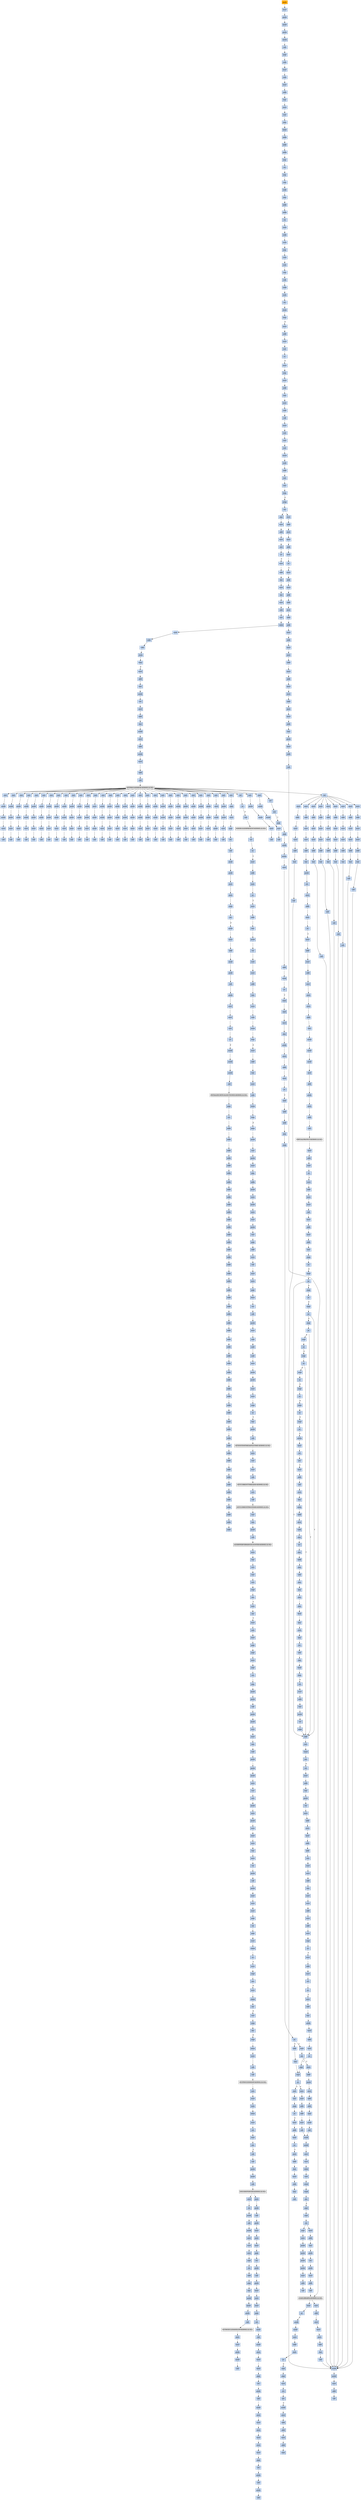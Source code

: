 strict digraph G {
	graph [bgcolor=transparent,
		name=G
	];
	node [color=lightsteelblue,
		fillcolor=lightsteelblue,
		shape=rectangle,
		style=filled
	];
	a0x00427060pushl_ebp	[color=lightgrey,
		fillcolor=orange,
		label=pushl];
	a0x00427061movl_esp_ebp	[label=movl];
	a0x00427060pushl_ebp -> a0x00427061movl_esp_ebp	[color="#000000"];
	a0x00427063pushl_ebx	[label=pushl];
	a0x00427061movl_esp_ebp -> a0x00427063pushl_ebx	[color="#000000"];
	a0x00427064pushl_esi	[label=pushl];
	a0x00427063pushl_ebx -> a0x00427064pushl_esi	[color="#000000"];
	a0x00427065pushl_edi	[label=pushl];
	a0x00427064pushl_esi -> a0x00427065pushl_edi	[color="#000000"];
	a0x00427066pusha_	[label=pusha];
	a0x00427065pushl_edi -> a0x00427066pusha_	[color="#000000"];
	a0x00427067call_0x0042706c	[label=call];
	a0x00427066pusha_ -> a0x00427067call_0x0042706c	[color="#000000"];
	a0x0042706cpopl_ebp	[label=popl];
	a0x00427067call_0x0042706c -> a0x0042706cpopl_ebp	[color="#000000"];
	a0x0042706dsubl_0x40286cUINT32_ebp	[label=subl];
	a0x0042706cpopl_ebp -> a0x0042706dsubl_0x40286cUINT32_ebp	[color="#000000"];
	a0x00427073movl_0x40345dUINT32_ecx	[label=movl];
	a0x0042706dsubl_0x40286cUINT32_ebp -> a0x00427073movl_0x40345dUINT32_ecx	[color="#000000"];
	a0x00427078subl_0x4028c6UINT32_ecx	[label=subl];
	a0x00427073movl_0x40345dUINT32_ecx -> a0x00427078subl_0x4028c6UINT32_ecx	[color="#000000"];
	a0x0042707emovl_ebp_edx	[label=movl];
	a0x00427078subl_0x4028c6UINT32_ecx -> a0x0042707emovl_ebp_edx	[color="#000000"];
	a0x00427080addl_0x4028c6UINT32_edx	[label=addl];
	a0x0042707emovl_ebp_edx -> a0x00427080addl_0x4028c6UINT32_edx	[color="#000000"];
	a0x00427086leal_edx__edi	[label=leal];
	a0x00427080addl_0x4028c6UINT32_edx -> a0x00427086leal_edx__edi	[color="#000000"];
	a0x00427088movl_edi_esi	[label=movl];
	a0x00427086leal_edx__edi -> a0x00427088movl_edi_esi	[color="#000000"];
	a0x0042708axorl_eax_eax	[label=xorl];
	a0x00427088movl_edi_esi -> a0x0042708axorl_eax_eax	[color="#000000"];
	a0x0042708cjmp_0x00427092	[label=jmp];
	a0x0042708axorl_eax_eax -> a0x0042708cjmp_0x00427092	[color="#000000"];
	a0x00427092lodsb_ds_esi__al	[label=lodsb];
	a0x0042708cjmp_0x00427092 -> a0x00427092lodsb_ds_esi__al	[color="#000000"];
	a0x00427093addb_0xffffffd8UINT8_al	[label=addb];
	a0x00427092lodsb_ds_esi__al -> a0x00427093addb_0xffffffd8UINT8_al	[color="#000000"];
	a0x00427095addb_cl_al	[label=addb];
	a0x00427093addb_0xffffffd8UINT8_al -> a0x00427095addb_cl_al	[color="#000000"];
	a0x00427097addb_0xffffff97UINT8_al	[label=addb];
	a0x00427095addb_cl_al -> a0x00427097addb_0xffffff97UINT8_al	[color="#000000"];
	a0x00427099jmp_0x0042709c	[label=jmp];
	a0x00427097addb_0xffffff97UINT8_al -> a0x00427099jmp_0x0042709c	[color="#000000"];
	a0x0042709cstc_	[label=stc];
	a0x00427099jmp_0x0042709c -> a0x0042709cstc_	[color="#000000"];
	a0x0042709djmp_0x004270a0	[label=jmp];
	a0x0042709cstc_ -> a0x0042709djmp_0x004270a0	[color="#000000"];
	a0x004270a0nop_	[label=nop];
	a0x0042709djmp_0x004270a0 -> a0x004270a0nop_	[color="#000000"];
	a0x004270a1subb_0x1UINT8_al	[label=subb];
	a0x004270a0nop_ -> a0x004270a1subb_0x1UINT8_al	[color="#000000"];
	a0x004270a3jmp_0x004270a6	[label=jmp];
	a0x004270a1subb_0x1UINT8_al -> a0x004270a3jmp_0x004270a6	[color="#000000"];
	a0x004270a6addb_cl_al	[label=addb];
	a0x004270a3jmp_0x004270a6 -> a0x004270a6addb_cl_al	[color="#000000"];
	a0x004270a8addb_cl_al	[label=addb];
	a0x004270a6addb_cl_al -> a0x004270a8addb_cl_al	[color="#000000"];
	a0x004270aaclc_	[label=clc];
	a0x004270a8addb_cl_al -> a0x004270aaclc_	[color="#000000"];
	a0x004270abxorb_0xffffff96UINT8_al	[label=xorb];
	a0x004270aaclc_ -> a0x004270abxorb_0xffffff96UINT8_al	[color="#000000"];
	a0x004270adsubb_0xffffffa0UINT8_al	[label=subb];
	a0x004270abxorb_0xffffff96UINT8_al -> a0x004270adsubb_0xffffffa0UINT8_al	[color="#000000"];
	a0x004270afxorb_0xffffff8aUINT8_al	[label=xorb];
	a0x004270adsubb_0xffffffa0UINT8_al -> a0x004270afxorb_0xffffff8aUINT8_al	[color="#000000"];
	a0x004270b1jmp_0x004270b4	[label=jmp];
	a0x004270afxorb_0xffffff8aUINT8_al -> a0x004270b1jmp_0x004270b4	[color="#000000"];
	a0x004270b4rorb_0x3eUINT8_al	[label=rorb];
	a0x004270b1jmp_0x004270b4 -> a0x004270b4rorb_0x3eUINT8_al	[color="#000000"];
	a0x004270b7rorb_0x14UINT8_al	[label=rorb];
	a0x004270b4rorb_0x3eUINT8_al -> a0x004270b7rorb_0x14UINT8_al	[color="#000000"];
	a0x004270banop_	[label=nop];
	a0x004270b7rorb_0x14UINT8_al -> a0x004270banop_	[color="#000000"];
	a0x004270bbrolb_0x3bUINT8_al	[label=rolb];
	a0x004270banop_ -> a0x004270bbrolb_0x3bUINT8_al	[color="#000000"];
	a0x004270besubb_0x7UINT8_al	[label=subb];
	a0x004270bbrolb_0x3bUINT8_al -> a0x004270besubb_0x7UINT8_al	[color="#000000"];
	a0x004270c0xorb_0x6dUINT8_al	[label=xorb];
	a0x004270besubb_0x7UINT8_al -> a0x004270c0xorb_0x6dUINT8_al	[color="#000000"];
	a0x004270c2stc_	[label=stc];
	a0x004270c0xorb_0x6dUINT8_al -> a0x004270c2stc_	[color="#000000"];
	a0x004270c3stosb_al_es_edi_	[label=stosb];
	a0x004270c2stc_ -> a0x004270c3stosb_al_es_edi_	[color="#000000"];
	a0x004270c4loop_0x00427092	[label=loop];
	a0x004270c3stosb_al_es_edi_ -> a0x004270c4loop_0x00427092	[color="#000000"];
	a0x004270c6movl_ebp_edx	[label=movl];
	a0x004270c4loop_0x00427092 -> a0x004270c6movl_ebp_edx	[color="#000000",
		label=F];
	a0x004270c8addl_0x40321fUINT32_edx	[label=addl];
	a0x004270c6movl_ebp_edx -> a0x004270c8addl_0x40321fUINT32_edx	[color="#000000"];
	a0x004270cemovl_0x20esp__eax	[label=movl];
	a0x004270c8addl_0x40321fUINT32_edx -> a0x004270cemovl_0x20esp__eax	[color="#000000"];
	a0x004270d2incl_eax	[label=incl];
	a0x004270cemovl_0x20esp__eax -> a0x004270d2incl_eax	[color="#000000"];
	a0x004270d3js_0x004270dd	[label=js];
	a0x004270d2incl_eax -> a0x004270d3js_0x004270dd	[color="#000000"];
	a0x004270d5movl_0x1UINT32_edx_	[label=movl];
	a0x004270d3js_0x004270dd -> a0x004270d5movl_0x1UINT32_edx_	[color="#000000",
		label=F];
	a0x004270dbjmp_0x004270e3	[label=jmp];
	a0x004270d5movl_0x1UINT32_edx_ -> a0x004270dbjmp_0x004270e3	[color="#000000"];
	a0x004270e3movl_ebp_edx	[label=movl];
	a0x004270dbjmp_0x004270e3 -> a0x004270e3movl_ebp_edx	[color="#000000"];
	a0x004270e5addl_0x402866UINT32_edx	[label=addl];
	a0x004270e3movl_ebp_edx -> a0x004270e5addl_0x402866UINT32_edx	[color="#000000"];
	a0x004270ebleal_edx__eax	[label=leal];
	a0x004270e5addl_0x402866UINT32_edx -> a0x004270ebleal_edx__eax	[color="#000000"];
	a0x004270edmovl_0x403065UINT32_ecx	[label=movl];
	a0x004270ebleal_edx__eax -> a0x004270edmovl_0x403065UINT32_ecx	[color="#000000"];
	a0x004270f2subl_0x402866UINT32_ecx	[label=subl];
	a0x004270edmovl_0x403065UINT32_ecx -> a0x004270f2subl_0x402866UINT32_ecx	[color="#000000"];
	a0x004270f8call_0x00427401	[label=call];
	a0x004270f2subl_0x402866UINT32_ecx -> a0x004270f8call_0x00427401	[color="#000000"];
	a0x00427401movl_eax_edi	[label=movl];
	a0x004270f8call_0x00427401 -> a0x00427401movl_eax_edi	[color="#000000"];
	a0x00427403xorl_eax_eax	[label=xorl];
	a0x00427401movl_eax_edi -> a0x00427403xorl_eax_eax	[color="#000000"];
	a0x00427405xorl_ebx_ebx	[label=xorl];
	a0x00427403xorl_eax_eax -> a0x00427405xorl_ebx_ebx	[color="#000000"];
	a0x00427407xorl_edx_edx	[label=xorl];
	a0x00427405xorl_ebx_ebx -> a0x00427407xorl_edx_edx	[color="#000000"];
	a0x00427409movb_edi__al	[label=movb];
	a0x00427407xorl_edx_edx -> a0x00427409movb_edi__al	[color="#000000"];
	a0x0042740bmull_edx_eax	[label=mull];
	a0x00427409movb_edi__al -> a0x0042740bmull_edx_eax	[color="#000000"];
	a0x0042740daddl_eax_ebx	[label=addl];
	a0x0042740bmull_edx_eax -> a0x0042740daddl_eax_ebx	[color="#000000"];
	a0x0042740fincl_edx	[label=incl];
	a0x0042740daddl_eax_ebx -> a0x0042740fincl_edx	[color="#000000"];
	a0x00427410incl_edi	[label=incl];
	a0x0042740fincl_edx -> a0x00427410incl_edi	[color="#000000"];
	a0x00427411loop_0x00427409	[label=loop];
	a0x00427410incl_edi -> a0x00427411loop_0x00427409	[color="#000000"];
	a0x00427413xchgl_eax_ebx	[label=xchgl];
	a0x00427411loop_0x00427409 -> a0x00427413xchgl_eax_ebx	[color="#000000",
		label=F];
	a0x00427414ret	[label=ret];
	a0x00427413xchgl_eax_ebx -> a0x00427414ret	[color="#000000"];
	a0x004270fdmovl_ebp_edx	[label=movl];
	a0x00427414ret -> a0x004270fdmovl_ebp_edx	[color="#000000"];
	a0x00427815jmp_0x00427819	[label=jmp];
	a0x00427414ret -> a0x00427815jmp_0x00427819	[color="#000000"];
	a0x004270ffaddl_0x40321bUINT32_edx	[label=addl];
	a0x004270fdmovl_ebp_edx -> a0x004270ffaddl_0x40321bUINT32_edx	[color="#000000"];
	a0x00427105movl_eax_edx_	[label=movl];
	a0x004270ffaddl_0x40321bUINT32_edx -> a0x00427105movl_eax_edx_	[color="#000000"];
	a0x00427107movl_ebp_edx	[label=movl];
	a0x00427105movl_eax_edx_ -> a0x00427107movl_ebp_edx	[color="#000000"];
	a0x00427109addl_0x403213UINT32_edx	[label=addl];
	a0x00427107movl_ebp_edx -> a0x00427109addl_0x403213UINT32_edx	[color="#000000"];
	a0x0042710ftestl_0x1UINT32_edx_	[label=testl];
	a0x00427109addl_0x403213UINT32_edx -> a0x0042710ftestl_0x1UINT32_edx_	[color="#000000"];
	a0x00427115je_0x0042715f	[label=je];
	a0x0042710ftestl_0x1UINT32_edx_ -> a0x00427115je_0x0042715f	[color="#000000"];
	a0x0042715fmovl_ebp_edx	[label=movl];
	a0x00427115je_0x0042715f -> a0x0042715fmovl_ebp_edx	[color="#000000",
		label=T];
	a0x00427161addl_0x40320bUINT32_edx	[label=addl];
	a0x0042715fmovl_ebp_edx -> a0x00427161addl_0x40320bUINT32_edx	[color="#000000"];
	a0x00427167movl_edx__eax	[label=movl];
	a0x00427161addl_0x40320bUINT32_edx -> a0x00427167movl_edx__eax	[color="#000000"];
	a0x00427169addl_0x3ceax__eax	[label=addl];
	a0x00427167movl_edx__eax -> a0x00427169addl_0x3ceax__eax	[color="#000000"];
	a0x0042716caddl_0x80UINT32_eax	[label=addl];
	a0x00427169addl_0x3ceax__eax -> a0x0042716caddl_0x80UINT32_eax	[color="#000000"];
	a0x00427171movl_eax__ecx	[label=movl];
	a0x0042716caddl_0x80UINT32_eax -> a0x00427171movl_eax__ecx	[color="#000000"];
	a0x00427173addl_edx__ecx	[label=addl];
	a0x00427171movl_eax__ecx -> a0x00427173addl_edx__ecx	[color="#000000"];
	a0x00427175addl_0x10UINT8_ecx	[label=addl];
	a0x00427173addl_edx__ecx -> a0x00427175addl_0x10UINT8_ecx	[color="#000000"];
	a0x00427178movl_ecx__eax	[label=movl];
	a0x00427175addl_0x10UINT8_ecx -> a0x00427178movl_ecx__eax	[color="#000000"];
	a0x0042717aaddl_edx__eax	[label=addl];
	a0x00427178movl_ecx__eax -> a0x0042717aaddl_edx__eax	[color="#000000"];
	a0x0042717cmovl_eax__ebx	[label=movl];
	a0x0042717aaddl_edx__eax -> a0x0042717cmovl_eax__ebx	[color="#000000"];
	a0x0042717emovl_ebp_edx	[label=movl];
	a0x0042717cmovl_eax__ebx -> a0x0042717emovl_ebp_edx	[color="#000000"];
	a0x00427180addl_0x403397UINT32_edx	[label=addl];
	a0x0042717emovl_ebp_edx -> a0x00427180addl_0x403397UINT32_edx	[color="#000000"];
	a0x00427186movl_ebx_edx_	[label=movl];
	a0x00427180addl_0x403397UINT32_edx -> a0x00427186movl_ebx_edx_	[color="#000000"];
	a0x00427188addl_0x4UINT8_eax	[label=addl];
	a0x00427186movl_ebx_edx_ -> a0x00427188addl_0x4UINT8_eax	[color="#000000"];
	a0x0042718bmovl_eax__ebx	[label=movl];
	a0x00427188addl_0x4UINT8_eax -> a0x0042718bmovl_eax__ebx	[color="#000000"];
	a0x0042718dmovl_ebp_edx	[label=movl];
	a0x0042718bmovl_eax__ebx -> a0x0042718dmovl_ebp_edx	[color="#000000"];
	a0x0042718faddl_0x40339bUINT32_edx	[label=addl];
	a0x0042718dmovl_ebp_edx -> a0x0042718faddl_0x40339bUINT32_edx	[color="#000000"];
	a0x00427195movl_ebx_edx_	[label=movl];
	a0x0042718faddl_0x40339bUINT32_edx -> a0x00427195movl_ebx_edx_	[color="#000000"];
	a0x00427197movl_ebp_edx	[label=movl];
	a0x00427195movl_ebx_edx_ -> a0x00427197movl_ebp_edx	[color="#000000"];
	a0x00427199addl_0x40339fUINT32_edx	[label=addl];
	a0x00427197movl_ebp_edx -> a0x00427199addl_0x40339fUINT32_edx	[color="#000000"];
	a0x0042719fleal_edx__eax	[label=leal];
	a0x00427199addl_0x40339fUINT32_edx -> a0x0042719fleal_edx__eax	[color="#000000"];
	a0x004271a1pushl_eax	[label=pushl];
	a0x0042719fleal_edx__eax -> a0x004271a1pushl_eax	[color="#000000"];
	a0x004271a2movl_ebp_edx	[label=movl];
	a0x004271a1pushl_eax -> a0x004271a2movl_ebp_edx	[color="#000000"];
	a0x004271a4addl_0x403397UINT32_edx	[label=addl];
	a0x004271a2movl_ebp_edx -> a0x004271a4addl_0x403397UINT32_edx	[color="#000000"];
	a0x004271aacall_edx_	[label=call];
	a0x004271a4addl_0x403397UINT32_edx -> a0x004271aacall_edx_	[color="#000000"];
	LOADLIBRARYA_KERNEL32_DLL	[color=lightgrey,
		fillcolor=lightgrey,
		label="LOADLIBRARYA-KERNEL32-DLL"];
	a0x004271aacall_edx_ -> LOADLIBRARYA_KERNEL32_DLL	[color="#000000"];
	a0x004271acmovl_ebp_edx	[label=movl];
	LOADLIBRARYA_KERNEL32_DLL -> a0x004271acmovl_ebp_edx	[color="#000000"];
	a0x0042767atestl_eax_eax	[label=testl];
	LOADLIBRARYA_KERNEL32_DLL -> a0x0042767atestl_eax_eax	[color="#000000"];
	a0x004271aeaddl_0x4033acUINT32_edx	[label=addl];
	a0x004271acmovl_ebp_edx -> a0x004271aeaddl_0x4033acUINT32_edx	[color="#000000"];
	a0x004271b4movl_eax_esi	[label=movl];
	a0x004271aeaddl_0x4033acUINT32_edx -> a0x004271b4movl_eax_esi	[color="#000000"];
	a0x004271b6movl_eax_edx_	[label=movl];
	a0x004271b4movl_eax_esi -> a0x004271b6movl_eax_edx_	[color="#000000"];
	a0x004271b8movl_ebp_edx	[label=movl];
	a0x004271b6movl_eax_edx_ -> a0x004271b8movl_ebp_edx	[color="#000000"];
	a0x004271baaddl_0x4033b0UINT32_edx	[label=addl];
	a0x004271b8movl_ebp_edx -> a0x004271baaddl_0x4033b0UINT32_edx	[color="#000000"];
	a0x004271c0leal_edx__eax	[label=leal];
	a0x004271baaddl_0x4033b0UINT32_edx -> a0x004271c0leal_edx__eax	[color="#000000"];
	a0x004271c2call_0x004272a5	[label=call];
	a0x004271c0leal_edx__eax -> a0x004271c2call_0x004272a5	[color="#000000"];
	a0x004272a5pushl_eax	[label=pushl];
	a0x004271c2call_0x004272a5 -> a0x004272a5pushl_eax	[color="#000000"];
	a0x004272a6pushl_esi	[label=pushl];
	a0x004272a5pushl_eax -> a0x004272a6pushl_esi	[color="#000000"];
	a0x004272a7movl_ebp_edx	[label=movl];
	a0x004272a6pushl_esi -> a0x004272a7movl_ebp_edx	[color="#000000"];
	a0x004272a9addl_0x40339bUINT32_edx	[label=addl];
	a0x004272a7movl_ebp_edx -> a0x004272a9addl_0x40339bUINT32_edx	[color="#000000"];
	a0x004272afcall_edx_	[label=call];
	a0x004272a9addl_0x40339bUINT32_edx -> a0x004272afcall_edx_	[color="#000000"];
	GETPROCADDRESS_KERNEL32_DLL	[color=lightgrey,
		fillcolor=lightgrey,
		label="GETPROCADDRESS-KERNEL32-DLL"];
	a0x004272b1ret	[label=ret];
	GETPROCADDRESS_KERNEL32_DLL -> a0x004272b1ret	[color="#000000"];
	a0x00427700orl_eax_eax	[label=orl];
	GETPROCADDRESS_KERNEL32_DLL -> a0x00427700orl_eax_eax	[color="#000000"];
	a0x00427884orl_eax_eax	[label=orl];
	GETPROCADDRESS_KERNEL32_DLL -> a0x00427884orl_eax_eax	[color="#000000"];
	a0x00405c5fxorl_0x004200d0_eax	[label=xorl];
	GETPROCADDRESS_KERNEL32_DLL -> a0x00405c5fxorl_0x004200d0_eax	[color="#000000"];
	a0x00405c72xorl_0x004200d0_eax	[label=xorl];
	GETPROCADDRESS_KERNEL32_DLL -> a0x00405c72xorl_0x004200d0_eax	[color="#000000"];
	a0x00405c85xorl_0x004200d0_eax	[label=xorl];
	GETPROCADDRESS_KERNEL32_DLL -> a0x00405c85xorl_0x004200d0_eax	[color="#000000"];
	a0x00405c98xorl_0x004200d0_eax	[label=xorl];
	GETPROCADDRESS_KERNEL32_DLL -> a0x00405c98xorl_0x004200d0_eax	[color="#000000"];
	a0x00405cabxorl_0x004200d0_eax	[label=xorl];
	GETPROCADDRESS_KERNEL32_DLL -> a0x00405cabxorl_0x004200d0_eax	[color="#000000"];
	a0x00405cbexorl_0x004200d0_eax	[label=xorl];
	GETPROCADDRESS_KERNEL32_DLL -> a0x00405cbexorl_0x004200d0_eax	[color="#000000"];
	a0x00405cd1xorl_0x004200d0_eax	[label=xorl];
	GETPROCADDRESS_KERNEL32_DLL -> a0x00405cd1xorl_0x004200d0_eax	[color="#000000"];
	a0x00405ce4xorl_0x004200d0_eax	[label=xorl];
	GETPROCADDRESS_KERNEL32_DLL -> a0x00405ce4xorl_0x004200d0_eax	[color="#000000"];
	a0x00405cf7xorl_0x004200d0_eax	[label=xorl];
	GETPROCADDRESS_KERNEL32_DLL -> a0x00405cf7xorl_0x004200d0_eax	[color="#000000"];
	a0x00405d0axorl_0x004200d0_eax	[label=xorl];
	GETPROCADDRESS_KERNEL32_DLL -> a0x00405d0axorl_0x004200d0_eax	[color="#000000"];
	a0x00405d1dxorl_0x004200d0_eax	[label=xorl];
	GETPROCADDRESS_KERNEL32_DLL -> a0x00405d1dxorl_0x004200d0_eax	[color="#000000"];
	a0x00405d30xorl_0x004200d0_eax	[label=xorl];
	GETPROCADDRESS_KERNEL32_DLL -> a0x00405d30xorl_0x004200d0_eax	[color="#000000"];
	a0x00405d43xorl_0x004200d0_eax	[label=xorl];
	GETPROCADDRESS_KERNEL32_DLL -> a0x00405d43xorl_0x004200d0_eax	[color="#000000"];
	a0x00405d56xorl_0x004200d0_eax	[label=xorl];
	GETPROCADDRESS_KERNEL32_DLL -> a0x00405d56xorl_0x004200d0_eax	[color="#000000"];
	a0x00405d69xorl_0x004200d0_eax	[label=xorl];
	GETPROCADDRESS_KERNEL32_DLL -> a0x00405d69xorl_0x004200d0_eax	[color="#000000"];
	a0x00405d7cxorl_0x004200d0_eax	[label=xorl];
	GETPROCADDRESS_KERNEL32_DLL -> a0x00405d7cxorl_0x004200d0_eax	[color="#000000"];
	a0x00405d8fxorl_0x004200d0_eax	[label=xorl];
	GETPROCADDRESS_KERNEL32_DLL -> a0x00405d8fxorl_0x004200d0_eax	[color="#000000"];
	a0x00405da2xorl_0x004200d0_eax	[label=xorl];
	GETPROCADDRESS_KERNEL32_DLL -> a0x00405da2xorl_0x004200d0_eax	[color="#000000"];
	a0x00405db5xorl_0x004200d0_eax	[label=xorl];
	GETPROCADDRESS_KERNEL32_DLL -> a0x00405db5xorl_0x004200d0_eax	[color="#000000"];
	a0x00405dc8xorl_0x004200d0_eax	[label=xorl];
	GETPROCADDRESS_KERNEL32_DLL -> a0x00405dc8xorl_0x004200d0_eax	[color="#000000"];
	a0x00405ddbxorl_0x004200d0_eax	[label=xorl];
	GETPROCADDRESS_KERNEL32_DLL -> a0x00405ddbxorl_0x004200d0_eax	[color="#000000"];
	a0x00405deexorl_0x004200d0_eax	[label=xorl];
	GETPROCADDRESS_KERNEL32_DLL -> a0x00405deexorl_0x004200d0_eax	[color="#000000"];
	a0x00405e01xorl_0x004200d0_eax	[label=xorl];
	GETPROCADDRESS_KERNEL32_DLL -> a0x00405e01xorl_0x004200d0_eax	[color="#000000"];
	a0x00405e14xorl_0x004200d0_eax	[label=xorl];
	GETPROCADDRESS_KERNEL32_DLL -> a0x00405e14xorl_0x004200d0_eax	[color="#000000"];
	a0x00405e27xorl_0x004200d0_eax	[label=xorl];
	GETPROCADDRESS_KERNEL32_DLL -> a0x00405e27xorl_0x004200d0_eax	[color="#000000"];
	a0x00405e3axorl_0x004200d0_eax	[label=xorl];
	GETPROCADDRESS_KERNEL32_DLL -> a0x00405e3axorl_0x004200d0_eax	[color="#000000"];
	a0x00405e4dxorl_0x004200d0_eax	[label=xorl];
	GETPROCADDRESS_KERNEL32_DLL -> a0x00405e4dxorl_0x004200d0_eax	[color="#000000"];
	a0x00405e60xorl_0x004200d0_eax	[label=xorl];
	GETPROCADDRESS_KERNEL32_DLL -> a0x00405e60xorl_0x004200d0_eax	[color="#000000"];
	a0x00405e73xorl_0x004200d0_eax	[label=xorl];
	GETPROCADDRESS_KERNEL32_DLL -> a0x00405e73xorl_0x004200d0_eax	[color="#000000"];
	a0x00405e86xorl_0x004200d0_eax	[label=xorl];
	GETPROCADDRESS_KERNEL32_DLL -> a0x00405e86xorl_0x004200d0_eax	[color="#000000"];
	a0x00405e99xorl_0x004200d0_eax	[label=xorl];
	GETPROCADDRESS_KERNEL32_DLL -> a0x00405e99xorl_0x004200d0_eax	[color="#000000"];
	a0x00405eacxorl_0x004200d0_eax	[label=xorl];
	GETPROCADDRESS_KERNEL32_DLL -> a0x00405eacxorl_0x004200d0_eax	[color="#000000"];
	a0x00405ebfxorl_0x004200d0_eax	[label=xorl];
	GETPROCADDRESS_KERNEL32_DLL -> a0x00405ebfxorl_0x004200d0_eax	[color="#000000"];
	a0x004271c7movl_ebp_edx	[label=movl];
	a0x004272b1ret -> a0x004271c7movl_ebp_edx	[color="#000000"];
	a0x004271e0movl_ebp_edx	[label=movl];
	a0x004272b1ret -> a0x004271e0movl_ebp_edx	[color="#000000"];
	a0x004271f9movl_ebp_edx	[label=movl];
	a0x004272b1ret -> a0x004271f9movl_ebp_edx	[color="#000000"];
	a0x00427212movl_ebp_edx	[label=movl];
	a0x004272b1ret -> a0x00427212movl_ebp_edx	[color="#000000"];
	a0x0042722bmovl_ebp_edx	[label=movl];
	a0x004272b1ret -> a0x0042722bmovl_ebp_edx	[color="#000000"];
	a0x00427244movl_ebp_edx	[label=movl];
	a0x004272b1ret -> a0x00427244movl_ebp_edx	[color="#000000"];
	a0x0042725dmovl_ebp_edx	[label=movl];
	a0x004272b1ret -> a0x0042725dmovl_ebp_edx	[color="#000000"];
	a0x00427276movl_ebp_edx	[label=movl];
	a0x004272b1ret -> a0x00427276movl_ebp_edx	[color="#000000"];
	a0x0042728fmovl_ebp_edx	[label=movl];
	a0x004272b1ret -> a0x0042728fmovl_ebp_edx	[color="#000000"];
	a0x004271c9addl_0x4033c1UINT32_edx	[label=addl];
	a0x004271c7movl_ebp_edx -> a0x004271c9addl_0x4033c1UINT32_edx	[color="#000000"];
	a0x004271cfmovl_eax_edx_	[label=movl];
	a0x004271c9addl_0x4033c1UINT32_edx -> a0x004271cfmovl_eax_edx_	[color="#000000"];
	a0x004271d1movl_ebp_edx	[label=movl];
	a0x004271cfmovl_eax_edx_ -> a0x004271d1movl_ebp_edx	[color="#000000"];
	a0x004271d3addl_0x4033c5UINT32_edx	[label=addl];
	a0x004271d1movl_ebp_edx -> a0x004271d3addl_0x4033c5UINT32_edx	[color="#000000"];
	a0x004271d9leal_edx__eax	[label=leal];
	a0x004271d3addl_0x4033c5UINT32_edx -> a0x004271d9leal_edx__eax	[color="#000000"];
	a0x004271dbcall_0x004272a5	[label=call];
	a0x004271d9leal_edx__eax -> a0x004271dbcall_0x004272a5	[color="#000000"];
	a0x004271dbcall_0x004272a5 -> a0x004272a5pushl_eax	[color="#000000"];
	a0x004271e2addl_0x4033d4UINT32_edx	[label=addl];
	a0x004271e0movl_ebp_edx -> a0x004271e2addl_0x4033d4UINT32_edx	[color="#000000"];
	a0x004271e8movl_eax_edx_	[label=movl];
	a0x004271e2addl_0x4033d4UINT32_edx -> a0x004271e8movl_eax_edx_	[color="#000000"];
	a0x004271eamovl_ebp_edx	[label=movl];
	a0x004271e8movl_eax_edx_ -> a0x004271eamovl_ebp_edx	[color="#000000"];
	a0x004271ecaddl_0x4033d8UINT32_edx	[label=addl];
	a0x004271eamovl_ebp_edx -> a0x004271ecaddl_0x4033d8UINT32_edx	[color="#000000"];
	a0x004271f2leal_edx__eax	[label=leal];
	a0x004271ecaddl_0x4033d8UINT32_edx -> a0x004271f2leal_edx__eax	[color="#000000"];
	a0x004271f4call_0x004272a5	[label=call];
	a0x004271f2leal_edx__eax -> a0x004271f4call_0x004272a5	[color="#000000"];
	a0x004271f4call_0x004272a5 -> a0x004272a5pushl_eax	[color="#000000"];
	a0x004271fbaddl_0x4033ebUINT32_edx	[label=addl];
	a0x004271f9movl_ebp_edx -> a0x004271fbaddl_0x4033ebUINT32_edx	[color="#000000"];
	a0x00427201movl_eax_edx_	[label=movl];
	a0x004271fbaddl_0x4033ebUINT32_edx -> a0x00427201movl_eax_edx_	[color="#000000"];
	a0x00427203movl_ebp_edx	[label=movl];
	a0x00427201movl_eax_edx_ -> a0x00427203movl_ebp_edx	[color="#000000"];
	a0x00427205addl_0x4033efUINT32_edx	[label=addl];
	a0x00427203movl_ebp_edx -> a0x00427205addl_0x4033efUINT32_edx	[color="#000000"];
	a0x0042720bleal_edx__eax	[label=leal];
	a0x00427205addl_0x4033efUINT32_edx -> a0x0042720bleal_edx__eax	[color="#000000"];
	a0x0042720dcall_0x004272a5	[label=call];
	a0x0042720bleal_edx__eax -> a0x0042720dcall_0x004272a5	[color="#000000"];
	a0x0042720dcall_0x004272a5 -> a0x004272a5pushl_eax	[color="#000000"];
	a0x00427214addl_0x4033fbUINT32_edx	[label=addl];
	a0x00427212movl_ebp_edx -> a0x00427214addl_0x4033fbUINT32_edx	[color="#000000"];
	a0x0042721amovl_eax_edx_	[label=movl];
	a0x00427214addl_0x4033fbUINT32_edx -> a0x0042721amovl_eax_edx_	[color="#000000"];
	a0x0042721cmovl_ebp_edx	[label=movl];
	a0x0042721amovl_eax_edx_ -> a0x0042721cmovl_ebp_edx	[color="#000000"];
	a0x0042721eaddl_0x4033ffUINT32_edx	[label=addl];
	a0x0042721cmovl_ebp_edx -> a0x0042721eaddl_0x4033ffUINT32_edx	[color="#000000"];
	a0x00427224leal_edx__eax	[label=leal];
	a0x0042721eaddl_0x4033ffUINT32_edx -> a0x00427224leal_edx__eax	[color="#000000"];
	a0x00427226call_0x004272a5	[label=call];
	a0x00427224leal_edx__eax -> a0x00427226call_0x004272a5	[color="#000000"];
	a0x00427226call_0x004272a5 -> a0x004272a5pushl_eax	[color="#000000"];
	a0x0042722daddl_0x40340bUINT32_edx	[label=addl];
	a0x0042722bmovl_ebp_edx -> a0x0042722daddl_0x40340bUINT32_edx	[color="#000000"];
	a0x00427233movl_eax_edx_	[label=movl];
	a0x0042722daddl_0x40340bUINT32_edx -> a0x00427233movl_eax_edx_	[color="#000000"];
	a0x00427235movl_ebp_edx	[label=movl];
	a0x00427233movl_eax_edx_ -> a0x00427235movl_ebp_edx	[color="#000000"];
	a0x00427237addl_0x40340fUINT32_edx	[label=addl];
	a0x00427235movl_ebp_edx -> a0x00427237addl_0x40340fUINT32_edx	[color="#000000"];
	a0x0042723dleal_edx__eax	[label=leal];
	a0x00427237addl_0x40340fUINT32_edx -> a0x0042723dleal_edx__eax	[color="#000000"];
	a0x0042723fcall_0x004272a5	[label=call];
	a0x0042723dleal_edx__eax -> a0x0042723fcall_0x004272a5	[color="#000000"];
	a0x0042723fcall_0x004272a5 -> a0x004272a5pushl_eax	[color="#000000"];
	a0x00427246addl_0x40341aUINT32_edx	[label=addl];
	a0x00427244movl_ebp_edx -> a0x00427246addl_0x40341aUINT32_edx	[color="#000000"];
	a0x0042724cmovl_eax_edx_	[label=movl];
	a0x00427246addl_0x40341aUINT32_edx -> a0x0042724cmovl_eax_edx_	[color="#000000"];
	a0x0042724emovl_ebp_edx	[label=movl];
	a0x0042724cmovl_eax_edx_ -> a0x0042724emovl_ebp_edx	[color="#000000"];
	a0x00427250addl_0x40341eUINT32_edx	[label=addl];
	a0x0042724emovl_ebp_edx -> a0x00427250addl_0x40341eUINT32_edx	[color="#000000"];
	a0x00427256leal_edx__eax	[label=leal];
	a0x00427250addl_0x40341eUINT32_edx -> a0x00427256leal_edx__eax	[color="#000000"];
	a0x00427258call_0x004272a5	[label=call];
	a0x00427256leal_edx__eax -> a0x00427258call_0x004272a5	[color="#000000"];
	a0x00427258call_0x004272a5 -> a0x004272a5pushl_eax	[color="#000000"];
	a0x0042725faddl_0x403427UINT32_edx	[label=addl];
	a0x0042725dmovl_ebp_edx -> a0x0042725faddl_0x403427UINT32_edx	[color="#000000"];
	a0x00427265movl_eax_edx_	[label=movl];
	a0x0042725faddl_0x403427UINT32_edx -> a0x00427265movl_eax_edx_	[color="#000000"];
	a0x00427267movl_ebp_edx	[label=movl];
	a0x00427265movl_eax_edx_ -> a0x00427267movl_ebp_edx	[color="#000000"];
	a0x00427269addl_0x40342bUINT32_edx	[label=addl];
	a0x00427267movl_ebp_edx -> a0x00427269addl_0x40342bUINT32_edx	[color="#000000"];
	a0x0042726fleal_edx__eax	[label=leal];
	a0x00427269addl_0x40342bUINT32_edx -> a0x0042726fleal_edx__eax	[color="#000000"];
	a0x00427271call_0x004272a5	[label=call];
	a0x0042726fleal_edx__eax -> a0x00427271call_0x004272a5	[color="#000000"];
	a0x00427271call_0x004272a5 -> a0x004272a5pushl_eax	[color="#000000"];
	a0x00427278addl_0x403437UINT32_edx	[label=addl];
	a0x00427276movl_ebp_edx -> a0x00427278addl_0x403437UINT32_edx	[color="#000000"];
	a0x0042727emovl_eax_edx_	[label=movl];
	a0x00427278addl_0x403437UINT32_edx -> a0x0042727emovl_eax_edx_	[color="#000000"];
	a0x00427280movl_ebp_edx	[label=movl];
	a0x0042727emovl_eax_edx_ -> a0x00427280movl_ebp_edx	[color="#000000"];
	a0x00427282addl_0x40343bUINT32_edx	[label=addl];
	a0x00427280movl_ebp_edx -> a0x00427282addl_0x40343bUINT32_edx	[color="#000000"];
	a0x00427288leal_edx__eax	[label=leal];
	a0x00427282addl_0x40343bUINT32_edx -> a0x00427288leal_edx__eax	[color="#000000"];
	a0x0042728acall_0x004272a5	[label=call];
	a0x00427288leal_edx__eax -> a0x0042728acall_0x004272a5	[color="#000000"];
	a0x0042728acall_0x004272a5 -> a0x004272a5pushl_eax	[color="#000000"];
	a0x00427291addl_0x403447UINT32_edx	[label=addl];
	a0x0042728fmovl_ebp_edx -> a0x00427291addl_0x403447UINT32_edx	[color="#000000"];
	a0x00427297movl_eax_edx_	[label=movl];
	a0x00427291addl_0x403447UINT32_edx -> a0x00427297movl_eax_edx_	[color="#000000"];
	a0x00427299movl_ebp_edx	[label=movl];
	a0x00427297movl_eax_edx_ -> a0x00427299movl_ebp_edx	[color="#000000"];
	a0x0042729baddl_0x402ab2UINT32_edx	[label=addl];
	a0x00427299movl_ebp_edx -> a0x0042729baddl_0x402ab2UINT32_edx	[color="#000000"];
	a0x004272a1leal_edx__eax	[label=leal];
	a0x0042729baddl_0x402ab2UINT32_edx -> a0x004272a1leal_edx__eax	[color="#000000"];
	a0x004272a3pushl_eax	[label=pushl];
	a0x004272a1leal_edx__eax -> a0x004272a3pushl_eax	[color="#000000"];
	a0x004272a4ret	[label=ret];
	a0x004272a3pushl_eax -> a0x004272a4ret	[color="#000000"];
	a0x004272b2movl_ebp_edx	[label=movl];
	a0x004272a4ret -> a0x004272b2movl_ebp_edx	[color="#000000"];
	a0x004272b4addl_0x403213UINT32_edx	[label=addl];
	a0x004272b2movl_ebp_edx -> a0x004272b4addl_0x403213UINT32_edx	[color="#000000"];
	a0x004272batestl_0x10UINT32_edx_	[label=testl];
	a0x004272b4addl_0x403213UINT32_edx -> a0x004272batestl_0x10UINT32_edx_	[color="#000000"];
	a0x004272c0je_0x004272fd	[label=je];
	a0x004272batestl_0x10UINT32_edx_ -> a0x004272c0je_0x004272fd	[color="#000000"];
	a0x004272fdmovl_ebp_edx	[label=movl];
	a0x004272c0je_0x004272fd -> a0x004272fdmovl_ebp_edx	[color="#000000",
		label=T];
	a0x004272ffaddl_0x40320bUINT32_edx	[label=addl];
	a0x004272fdmovl_ebp_edx -> a0x004272ffaddl_0x40320bUINT32_edx	[color="#000000"];
	a0x00427305movl_edx__edi	[label=movl];
	a0x004272ffaddl_0x40320bUINT32_edx -> a0x00427305movl_edx__edi	[color="#000000"];
	a0x00427307addl_0x3cedi__edi	[label=addl];
	a0x00427305movl_edx__edi -> a0x00427307addl_0x3cedi__edi	[color="#000000"];
	a0x0042730amovl_edx__esi	[label=movl];
	a0x00427307addl_0x3cedi__edi -> a0x0042730amovl_edx__esi	[color="#000000"];
	a0x0042730cmovl_0x54edi__ecx	[label=movl];
	a0x0042730amovl_edx__esi -> a0x0042730cmovl_0x54edi__ecx	[color="#000000"];
	a0x0042730fmovl_ebp_edx	[label=movl];
	a0x0042730cmovl_0x54edi__ecx -> a0x0042730fmovl_ebp_edx	[color="#000000"];
	a0x00427311addl_0x403479UINT32_edx	[label=addl];
	a0x0042730fmovl_ebp_edx -> a0x00427311addl_0x403479UINT32_edx	[color="#000000"];
	a0x00427317leal_edx__eax	[label=leal];
	a0x00427311addl_0x403479UINT32_edx -> a0x00427317leal_edx__eax	[color="#000000"];
	a0x00427319pushl_eax	[label=pushl];
	a0x00427317leal_edx__eax -> a0x00427319pushl_eax	[color="#000000"];
	a0x0042731apushl_0x4UINT8	[label=pushl];
	a0x00427319pushl_eax -> a0x0042731apushl_0x4UINT8	[color="#000000"];
	a0x0042731cpushl_ecx	[label=pushl];
	a0x0042731apushl_0x4UINT8 -> a0x0042731cpushl_ecx	[color="#000000"];
	a0x0042731dmovl_ebp_edx	[label=movl];
	a0x0042731cpushl_ecx -> a0x0042731dmovl_ebp_edx	[color="#000000"];
	a0x0042731faddl_0x40320bUINT32_edx	[label=addl];
	a0x0042731dmovl_ebp_edx -> a0x0042731faddl_0x40320bUINT32_edx	[color="#000000"];
	a0x00427325pushl_edx_	[label=pushl];
	a0x0042731faddl_0x40320bUINT32_edx -> a0x00427325pushl_edx_	[color="#000000"];
	a0x00427327movl_ebp_edx	[label=movl];
	a0x00427325pushl_edx_ -> a0x00427327movl_ebp_edx	[color="#000000"];
	a0x00427329addl_0x4033d4UINT32_edx	[label=addl];
	a0x00427327movl_ebp_edx -> a0x00427329addl_0x4033d4UINT32_edx	[color="#000000"];
	a0x0042732fcall_edx_	[label=call];
	a0x00427329addl_0x4033d4UINT32_edx -> a0x0042732fcall_edx_	[color="#000000"];
	VIRTUALPROTECT_KERNEL32_DLL	[color=lightgrey,
		fillcolor=lightgrey,
		label="VIRTUALPROTECT-KERNEL32-DLL"];
	a0x0042732fcall_edx_ -> VIRTUALPROTECT_KERNEL32_DLL	[color="#000000"];
	a0x00427331movl_ebp_edx	[label=movl];
	VIRTUALPROTECT_KERNEL32_DLL -> a0x00427331movl_ebp_edx	[color="#000000"];
	a0x00427333addl_0x403213UINT32_edx	[label=addl];
	a0x00427331movl_ebp_edx -> a0x00427333addl_0x403213UINT32_edx	[color="#000000"];
	a0x00427339testl_0x8UINT32_edx_	[label=testl];
	a0x00427333addl_0x403213UINT32_edx -> a0x00427339testl_0x8UINT32_edx_	[color="#000000"];
	a0x0042733fje_0x0042742e	[label=je];
	a0x00427339testl_0x8UINT32_edx_ -> a0x0042733fje_0x0042742e	[color="#000000"];
	a0x0042742emovl_ebp_edx	[label=movl];
	a0x0042733fje_0x0042742e -> a0x0042742emovl_ebp_edx	[color="#000000",
		label=T];
	a0x00427430addl_0x40320bUINT32_edx	[label=addl];
	a0x0042742emovl_ebp_edx -> a0x00427430addl_0x40320bUINT32_edx	[color="#000000"];
	a0x00427436movl_edx__eax	[label=movl];
	a0x00427430addl_0x40320bUINT32_edx -> a0x00427436movl_edx__eax	[color="#000000"];
	a0x00427438movl_0x1UINT32_ebx	[label=movl];
	a0x00427436movl_edx__eax -> a0x00427438movl_0x1UINT32_ebx	[color="#000000"];
	a0x0042743dcall_0x00427494	[label=call];
	a0x00427438movl_0x1UINT32_ebx -> a0x0042743dcall_0x00427494	[color="#000000"];
	a0x00427494movl_eax_edi	[label=movl];
	a0x0042743dcall_0x00427494 -> a0x00427494movl_eax_edi	[color="#000000"];
	a0x00427496addl_0x3cedi__edi	[label=addl];
	a0x00427494movl_eax_edi -> a0x00427496addl_0x3cedi__edi	[color="#000000"];
	a0x00427499movl_edi_esi	[label=movl];
	a0x00427496addl_0x3cedi__edi -> a0x00427499movl_edi_esi	[color="#000000"];
	a0x0042749baddl_0xf8UINT32_esi	[label=addl];
	a0x00427499movl_edi_esi -> a0x0042749baddl_0xf8UINT32_esi	[color="#000000"];
	a0x004274a1xorl_edx_edx	[label=xorl];
	a0x0042749baddl_0xf8UINT32_esi -> a0x004274a1xorl_edx_edx	[color="#000000"];
	a0x004274a3cmpl_0x63727372UINT32_ds_esi_	[label=cmpl];
	a0x004274a1xorl_edx_edx -> a0x004274a3cmpl_0x63727372UINT32_ds_esi_	[color="#000000"];
	a0x004274aaje_0x0042753f	[label=je];
	a0x004274a3cmpl_0x63727372UINT32_ds_esi_ -> a0x004274aaje_0x0042753f	[color="#000000"];
	a0x004274b0cmpl_0x7273722eUINT32_ds_esi_	[label=cmpl];
	a0x004274aaje_0x0042753f -> a0x004274b0cmpl_0x7273722eUINT32_ds_esi_	[color="#000000",
		label=F];
	a0x004274b7je_0x0042753f	[label=je];
	a0x004274b0cmpl_0x7273722eUINT32_ds_esi_ -> a0x004274b7je_0x0042753f	[color="#000000"];
	a0x004274bdcmpl_0x6f6c6572UINT32_ds_esi_	[label=cmpl];
	a0x004274b7je_0x0042753f -> a0x004274bdcmpl_0x6f6c6572UINT32_ds_esi_	[color="#000000",
		label=F];
	a0x0042753faddl_0x28UINT8_esi	[label=addl];
	a0x004274b7je_0x0042753f -> a0x0042753faddl_0x28UINT8_esi	[color="#000000",
		label=T];
	a0x004274c4je_0x0042753f	[label=je];
	a0x004274bdcmpl_0x6f6c6572UINT32_ds_esi_ -> a0x004274c4je_0x0042753f	[color="#000000"];
	a0x004274c6cmpl_0x6c65722eUINT32_ds_esi_	[label=cmpl];
	a0x004274c4je_0x0042753f -> a0x004274c6cmpl_0x6c65722eUINT32_ds_esi_	[color="#000000",
		label=F];
	a0x004274cdje_0x0042753f	[label=je];
	a0x004274c6cmpl_0x6c65722eUINT32_ds_esi_ -> a0x004274cdje_0x0042753f	[color="#000000"];
	a0x004274cfcmpl_0x4379UINT32_ds_esi_	[label=cmpl];
	a0x004274cdje_0x0042753f -> a0x004274cfcmpl_0x4379UINT32_ds_esi_	[color="#000000",
		label=F];
	a0x004274cdje_0x0042753f -> a0x0042753faddl_0x28UINT8_esi	[color="#000000",
		label=T];
	a0x004274d6je_0x0042753f	[label=je];
	a0x004274cfcmpl_0x4379UINT32_ds_esi_ -> a0x004274d6je_0x0042753f	[color="#000000"];
	a0x004274d8cmpl_0x6164652eUINT32_ds_esi_	[label=cmpl];
	a0x004274d6je_0x0042753f -> a0x004274d8cmpl_0x6164652eUINT32_ds_esi_	[color="#000000",
		label=F];
	a0x004274d6je_0x0042753f -> a0x0042753faddl_0x28UINT8_esi	[color="#000000",
		label=T];
	a0x004274dfje_0x0042753f	[label=je];
	a0x004274d8cmpl_0x6164652eUINT32_ds_esi_ -> a0x004274dfje_0x0042753f	[color="#000000"];
	a0x004274e1cmpl_0x6164722eUINT32_ds_esi_	[label=cmpl];
	a0x004274dfje_0x0042753f -> a0x004274e1cmpl_0x6164722eUINT32_ds_esi_	[color="#000000",
		label=F];
	a0x004274e8je_0x0042753f	[label=je];
	a0x004274e1cmpl_0x6164722eUINT32_ds_esi_ -> a0x004274e8je_0x0042753f	[color="#000000"];
	a0x004274eacmpl_0x6164692eUINT32_ds_esi_	[label=cmpl];
	a0x004274e8je_0x0042753f -> a0x004274eacmpl_0x6164692eUINT32_ds_esi_	[color="#000000",
		label=F];
	a0x004274e8je_0x0042753f -> a0x0042753faddl_0x28UINT8_esi	[color="#000000",
		label=T];
	a0x004274f1je_0x0042753f	[label=je];
	a0x004274eacmpl_0x6164692eUINT32_ds_esi_ -> a0x004274f1je_0x0042753f	[color="#000000"];
	a0x004274f3cmpl_0x736c742eUINT32_ds_esi_	[label=cmpl];
	a0x004274f1je_0x0042753f -> a0x004274f3cmpl_0x736c742eUINT32_ds_esi_	[color="#000000",
		label=F];
	a0x004274faje_0x0042753f	[label=je];
	a0x004274f3cmpl_0x736c742eUINT32_ds_esi_ -> a0x004274faje_0x0042753f	[color="#000000"];
	a0x004274fccmpl_0x0UINT8_ds_0x14esi_	[label=cmpl];
	a0x004274faje_0x0042753f -> a0x004274fccmpl_0x0UINT8_ds_0x14esi_	[color="#000000",
		label=F];
	a0x00427501je_0x0042753f	[label=je];
	a0x004274fccmpl_0x0UINT8_ds_0x14esi_ -> a0x00427501je_0x0042753f	[color="#000000"];
	a0x00427503cmpl_0x0UINT8_ds_0x10esi_	[label=cmpl];
	a0x00427501je_0x0042753f -> a0x00427503cmpl_0x0UINT8_ds_0x10esi_	[color="#000000",
		label=F];
	a0x00427508je_0x0042753f	[label=je];
	a0x00427503cmpl_0x0UINT8_ds_0x10esi_ -> a0x00427508je_0x0042753f	[color="#000000"];
	a0x0042750apusha_	[label=pusha];
	a0x00427508je_0x0042753f -> a0x0042750apusha_	[color="#000000",
		label=F];
	a0x0042750bmovl_ds_0x10esi__ecx	[label=movl];
	a0x0042750apusha_ -> a0x0042750bmovl_ds_0x10esi__ecx	[color="#000000"];
	a0x0042750forl_ebx_ebx	[label=orl];
	a0x0042750bmovl_ds_0x10esi__ecx -> a0x0042750forl_ebx_ebx	[color="#000000"];
	a0x00427511jne_0x00427520	[label=jne];
	a0x0042750forl_ebx_ebx -> a0x00427511jne_0x00427520	[color="#000000"];
	a0x00427520movl_ds_0xcesi__esi	[label=movl];
	a0x00427511jne_0x00427520 -> a0x00427520movl_ds_0xcesi__esi	[color="#000000",
		label=T];
	a0x00427524addl_eax_esi	[label=addl];
	a0x00427520movl_ds_0xcesi__esi -> a0x00427524addl_eax_esi	[color="#000000"];
	a0x00427526call_0x0042744e	[label=call];
	a0x00427524addl_eax_esi -> a0x00427526call_0x0042744e	[color="#000000"];
	a0x0042744emovl_esi_edi	[label=movl];
	a0x00427526call_0x0042744e -> a0x0042744emovl_esi_edi	[color="#000000"];
	a0x00427450jmp_0x00427456	[label=jmp];
	a0x0042744emovl_esi_edi -> a0x00427450jmp_0x00427456	[color="#000000"];
	a0x00427456lodsb_ds_esi__al	[label=lodsb];
	a0x00427450jmp_0x00427456 -> a0x00427456lodsb_ds_esi__al	[color="#000000"];
	a0x00427457addb_0xffffff9dUINT8_al	[label=addb];
	a0x00427456lodsb_ds_esi__al -> a0x00427457addb_0xffffff9dUINT8_al	[color="#000000"];
	a0x00427459decb_al	[label=decb];
	a0x00427457addb_0xffffff9dUINT8_al -> a0x00427459decb_al	[color="#000000"];
	a0x0042745bsubb_0xffffff88UINT8_al	[label=subb];
	a0x00427459decb_al -> a0x0042745bsubb_0xffffff88UINT8_al	[color="#000000"];
	a0x0042745djmp_0x00427460	[label=jmp];
	a0x0042745bsubb_0xffffff88UINT8_al -> a0x0042745djmp_0x00427460	[color="#000000"];
	a0x00427460stc_	[label=stc];
	a0x0042745djmp_0x00427460 -> a0x00427460stc_	[color="#000000"];
	a0x00427461jmp_0x00427464	[label=jmp];
	a0x00427460stc_ -> a0x00427461jmp_0x00427464	[color="#000000"];
	a0x00427464addb_0x5eUINT8_al	[label=addb];
	a0x00427461jmp_0x00427464 -> a0x00427464addb_0x5eUINT8_al	[color="#000000"];
	a0x00427466jmp_0x00427469	[label=jmp];
	a0x00427464addb_0x5eUINT8_al -> a0x00427466jmp_0x00427469	[color="#000000"];
	a0x00427469rolb_0xffffffb8UINT8_al	[label=rolb];
	a0x00427466jmp_0x00427469 -> a0x00427469rolb_0xffffffb8UINT8_al	[color="#000000"];
	a0x0042746cjmp_0x0042746f	[label=jmp];
	a0x00427469rolb_0xffffffb8UINT8_al -> a0x0042746cjmp_0x0042746f	[color="#000000"];
	a0x0042746fjmp_0x00427472	[label=jmp];
	a0x0042746cjmp_0x0042746f -> a0x0042746fjmp_0x00427472	[color="#000000"];
	a0x00427472jmp_0x00427475	[label=jmp];
	a0x0042746fjmp_0x00427472 -> a0x00427472jmp_0x00427475	[color="#000000"];
	a0x00427475jmp_0x00427478	[label=jmp];
	a0x00427472jmp_0x00427475 -> a0x00427475jmp_0x00427478	[color="#000000"];
	a0x00427478decb_al	[label=decb];
	a0x00427475jmp_0x00427478 -> a0x00427478decb_al	[color="#000000"];
	a0x0042747ajmp_0x0042747d	[label=jmp];
	a0x00427478decb_al -> a0x0042747ajmp_0x0042747d	[color="#000000"];
	a0x0042747dxorb_0x7bUINT8_al	[label=xorb];
	a0x0042747ajmp_0x0042747d -> a0x0042747dxorb_0x7bUINT8_al	[color="#000000"];
	a0x0042747fjmp_0x00427482	[label=jmp];
	a0x0042747dxorb_0x7bUINT8_al -> a0x0042747fjmp_0x00427482	[color="#000000"];
	a0x00427482stc_	[label=stc];
	a0x0042747fjmp_0x00427482 -> a0x00427482stc_	[color="#000000"];
	a0x00427483rolb_0xffffffefUINT8_al	[label=rolb];
	a0x00427482stc_ -> a0x00427483rolb_0xffffffefUINT8_al	[color="#000000"];
	a0x00427486nop_	[label=nop];
	a0x00427483rolb_0xffffffefUINT8_al -> a0x00427486nop_	[color="#000000"];
	a0x00427487stosb_al_es_edi_	[label=stosb];
	a0x00427486nop_ -> a0x00427487stosb_al_es_edi_	[color="#000000"];
	a0x00427488loop_0x00427456	[label=loop];
	a0x00427487stosb_al_es_edi_ -> a0x00427488loop_0x00427456	[color="#000000"];
	a0x0042748aret	[label=ret];
	a0x00427488loop_0x00427456 -> a0x0042748aret	[color="#000000",
		label=F];
	a0x0042752bmovl_ebp_edx	[label=movl];
	a0x0042748aret -> a0x0042752bmovl_ebp_edx	[color="#000000"];
	a0x0042752daddl_0x402d3eUINT32_edx	[label=addl];
	a0x0042752bmovl_ebp_edx -> a0x0042752daddl_0x402d3eUINT32_edx	[color="#000000"];
	a0x00427533leal_edx__eax	[label=leal];
	a0x0042752daddl_0x402d3eUINT32_edx -> a0x00427533leal_edx__eax	[color="#000000"];
	a0x00427535pushl_eax	[label=pushl];
	a0x00427533leal_edx__eax -> a0x00427535pushl_eax	[color="#000000"];
	a0x00427536ret	[label=ret];
	a0x00427535pushl_eax -> a0x00427536ret	[color="#000000"];
	a0x0042753epopa_	[label=popa];
	a0x00427536ret -> a0x0042753epopa_	[color="#000000"];
	a0x0042753epopa_ -> a0x0042753faddl_0x28UINT8_esi	[color="#000000"];
	a0x00427542incl_edx	[label=incl];
	a0x0042753faddl_0x28UINT8_esi -> a0x00427542incl_edx	[color="#000000"];
	a0x00427543cmpw_ds_0x6edi__dx	[label=cmpw];
	a0x00427542incl_edx -> a0x00427543cmpw_ds_0x6edi__dx	[color="#000000"];
	a0x00427548jne_0x004274a3	[label=jne];
	a0x00427543cmpw_ds_0x6edi__dx -> a0x00427548jne_0x004274a3	[color="#000000"];
	a0x0042754eret	[label=ret];
	a0x00427548jne_0x004274a3 -> a0x0042754eret	[color="#000000",
		label=F];
	a0x00427442movl_ebp_edx	[label=movl];
	a0x0042754eret -> a0x00427442movl_ebp_edx	[color="#000000"];
	a0x00427444addl_0x402d4fUINT32_edx	[label=addl];
	a0x00427442movl_ebp_edx -> a0x00427444addl_0x402d4fUINT32_edx	[color="#000000"];
	a0x0042744aleal_edx__eax	[label=leal];
	a0x00427444addl_0x402d4fUINT32_edx -> a0x0042744aleal_edx__eax	[color="#000000"];
	a0x0042744cpushl_eax	[label=pushl];
	a0x0042744aleal_edx__eax -> a0x0042744cpushl_eax	[color="#000000"];
	a0x0042744dret	[label=ret];
	a0x0042744cpushl_eax -> a0x0042744dret	[color="#000000"];
	a0x0042754fmovl_ebp_edx	[label=movl];
	a0x0042744dret -> a0x0042754fmovl_ebp_edx	[color="#000000"];
	a0x00427551addl_0x40320bUINT32_edx	[label=addl];
	a0x0042754fmovl_ebp_edx -> a0x00427551addl_0x40320bUINT32_edx	[color="#000000"];
	a0x00427557movl_edx__ebx	[label=movl];
	a0x00427551addl_0x40320bUINT32_edx -> a0x00427557movl_edx__ebx	[color="#000000"];
	a0x00427559movl_ebp_edx	[label=movl];
	a0x00427557movl_edx__ebx -> a0x00427559movl_ebp_edx	[color="#000000"];
	a0x0042755baddl_0x40320fUINT32_edx	[label=addl];
	a0x00427559movl_ebp_edx -> a0x0042755baddl_0x40320fUINT32_edx	[color="#000000"];
	a0x00427561addl_edx__ebx	[label=addl];
	a0x0042755baddl_0x40320fUINT32_edx -> a0x00427561addl_edx__ebx	[color="#000000"];
	a0x00427563rorl_0x7UINT8_ebx	[label=rorl];
	a0x00427561addl_edx__ebx -> a0x00427563rorl_0x7UINT8_ebx	[color="#000000"];
	a0x00427566movl_ebx_0x10esp_	[label=movl];
	a0x00427563rorl_0x7UINT8_ebx -> a0x00427566movl_ebx_0x10esp_	[color="#000000"];
	a0x0042756amovl_ebp_edx	[label=movl];
	a0x00427566movl_ebx_0x10esp_ -> a0x0042756amovl_ebp_edx	[color="#000000"];
	a0x0042756caddl_0x40310bUINT32_edx	[label=addl];
	a0x0042756amovl_ebp_edx -> a0x0042756caddl_0x40310bUINT32_edx	[color="#000000"];
	a0x00427572leal_edx__ebx	[label=leal];
	a0x0042756caddl_0x40310bUINT32_edx -> a0x00427572leal_edx__ebx	[color="#000000"];
	a0x00427574movl_ebx_0x1cesp_	[label=movl];
	a0x00427572leal_edx__ebx -> a0x00427574movl_ebx_0x1cesp_	[color="#000000"];
	a0x00427578movl_ebp_edx	[label=movl];
	a0x00427574movl_ebx_0x1cesp_ -> a0x00427578movl_ebp_edx	[color="#000000"];
	a0x0042757aaddl_0x40320bUINT32_edx	[label=addl];
	a0x00427578movl_ebp_edx -> a0x0042757aaddl_0x40320bUINT32_edx	[color="#000000"];
	a0x00427580movl_edx__edi	[label=movl];
	a0x0042757aaddl_0x40320bUINT32_edx -> a0x00427580movl_edx__edi	[color="#000000"];
	a0x00427582addl_0x3cedi__edi	[label=addl];
	a0x00427580movl_edx__edi -> a0x00427582addl_0x3cedi__edi	[color="#000000"];
	a0x00427585movl_0xc0edi__ebx	[label=movl];
	a0x00427582addl_0x3cedi__edi -> a0x00427585movl_0xc0edi__ebx	[color="#000000"];
	a0x0042758bcmpl_0x0UINT8_ebx	[label=cmpl];
	a0x00427585movl_0xc0edi__ebx -> a0x0042758bcmpl_0x0UINT8_ebx	[color="#000000"];
	a0x0042758eje_0x0042759b	[label=je];
	a0x0042758bcmpl_0x0UINT8_ebx -> a0x0042758eje_0x0042759b	[color="#000000"];
	a0x0042759bmovl_ebp_edx	[label=movl];
	a0x0042758eje_0x0042759b -> a0x0042759bmovl_ebp_edx	[color="#000000",
		label=T];
	a0x0042759daddl_0x403217UINT32_edx	[label=addl];
	a0x0042759bmovl_ebp_edx -> a0x0042759daddl_0x403217UINT32_edx	[color="#000000"];
	a0x004275a3movl_edx__eax	[label=movl];
	a0x0042759daddl_0x403217UINT32_edx -> a0x004275a3movl_edx__eax	[color="#000000"];
	a0x004275a5orl_eax_eax	[label=orl];
	a0x004275a3movl_edx__eax -> a0x004275a5orl_eax_eax	[color="#000000"];
	a0x004275a7je_0x004275ba	[label=je];
	a0x004275a5orl_eax_eax -> a0x004275a7je_0x004275ba	[color="#000000"];
	a0x004275bamovl_ebp_edx	[label=movl];
	a0x004275a7je_0x004275ba -> a0x004275bamovl_ebp_edx	[color="#000000",
		label=T];
	a0x004275bcaddl_0x403223UINT32_edx	[label=addl];
	a0x004275bamovl_ebp_edx -> a0x004275bcaddl_0x403223UINT32_edx	[color="#000000"];
	a0x004275c2leal_edx__esi	[label=leal];
	a0x004275bcaddl_0x403223UINT32_edx -> a0x004275c2leal_edx__esi	[color="#000000"];
	a0x004275c4pushl_ebx	[label=pushl];
	a0x004275c2leal_edx__esi -> a0x004275c4pushl_ebx	[color="#000000"];
	a0x004275c5movl_ebp_ebx	[label=movl];
	a0x004275c4pushl_ebx -> a0x004275c5movl_ebp_ebx	[color="#000000"];
	a0x004275c7addl_0x403213UINT32_ebx	[label=addl];
	a0x004275c5movl_ebp_ebx -> a0x004275c7addl_0x403213UINT32_ebx	[color="#000000"];
	a0x004275cdtestl_0x20UINT32_ebx_	[label=testl];
	a0x004275c7addl_0x403213UINT32_ebx -> a0x004275cdtestl_0x20UINT32_ebx_	[color="#000000"];
	a0x004275d3je_0x0042762f	[label=je];
	a0x004275cdtestl_0x20UINT32_ebx_ -> a0x004275d3je_0x0042762f	[color="#000000"];
	a0x0042762fpopl_ebx	[label=popl];
	a0x004275d3je_0x0042762f -> a0x0042762fpopl_ebx	[color="#000000",
		label=T];
	a0x00427630cmpl_0x0UINT8_ds_0x4esi_	[label=cmpl];
	a0x0042762fpopl_ebx -> a0x00427630cmpl_0x0UINT8_ds_0x4esi_	[color="#000000"];
	a0x00427635je_0x004277c5	[label=je];
	a0x00427630cmpl_0x0UINT8_ds_0x4esi_ -> a0x00427635je_0x004277c5	[color="#000000"];
	a0x0042763bmovl_ds_esi__ebx	[label=movl];
	a0x00427635je_0x004277c5 -> a0x0042763bmovl_ds_esi__ebx	[color="#000000",
		label=F];
	a0x004277c5xorl_eax_eax	[label=xorl];
	a0x00427635je_0x004277c5 -> a0x004277c5xorl_eax_eax	[color="#000000",
		label=T];
	a0x0042763emovl_ebp_edx	[label=movl];
	a0x0042763bmovl_ds_esi__ebx -> a0x0042763emovl_ebp_edx	[color="#000000"];
	a0x00427640addl_0x40320bUINT32_edx	[label=addl];
	a0x0042763emovl_ebp_edx -> a0x00427640addl_0x40320bUINT32_edx	[color="#000000"];
	a0x00427646addl_edx__ebx	[label=addl];
	a0x00427640addl_0x40320bUINT32_edx -> a0x00427646addl_edx__ebx	[color="#000000"];
	a0x00427648movl_ebx_eax	[label=movl];
	a0x00427646addl_edx__ebx -> a0x00427648movl_ebx_eax	[color="#000000"];
	a0x0042764acall_0x0042765b	[label=call];
	a0x00427648movl_ebx_eax -> a0x0042764acall_0x0042765b	[color="#000000"];
	a0x0042765bpushl_esi	[label=pushl];
	a0x0042764acall_0x0042765b -> a0x0042765bpushl_esi	[color="#000000"];
	a0x0042765cpushl_edi	[label=pushl];
	a0x0042765bpushl_esi -> a0x0042765cpushl_edi	[color="#000000"];
	a0x0042765dmovl_eax_esi	[label=movl];
	a0x0042765cpushl_edi -> a0x0042765dmovl_eax_esi	[color="#000000"];
	a0x0042765fmovl_eax_edi	[label=movl];
	a0x0042765dmovl_eax_esi -> a0x0042765fmovl_eax_edi	[color="#000000"];
	a0x00427661lodsb_ds_esi__al	[label=lodsb];
	a0x0042765fmovl_eax_edi -> a0x00427661lodsb_ds_esi__al	[color="#000000"];
	a0x00427662rorb_0x4UINT8_al	[label=rorb];
	a0x00427661lodsb_ds_esi__al -> a0x00427662rorb_0x4UINT8_al	[color="#000000"];
	a0x00427665stosb_al_es_edi_	[label=stosb];
	a0x00427662rorb_0x4UINT8_al -> a0x00427665stosb_al_es_edi_	[color="#000000"];
	a0x00427666cmpb_0x0UINT8_ds_edi_	[label=cmpb];
	a0x00427665stosb_al_es_edi_ -> a0x00427666cmpb_0x0UINT8_ds_edi_	[color="#000000"];
	a0x0042766ajne_0x00427661	[label=jne];
	a0x00427666cmpb_0x0UINT8_ds_edi_ -> a0x0042766ajne_0x00427661	[color="#000000"];
	a0x0042766cpopl_edi	[label=popl];
	a0x0042766ajne_0x00427661 -> a0x0042766cpopl_edi	[color="#000000",
		label=F];
	a0x0042766dpopl_esi	[label=popl];
	a0x0042766cpopl_edi -> a0x0042766dpopl_esi	[color="#000000"];
	a0x0042766eret	[label=ret];
	a0x0042766dpopl_esi -> a0x0042766eret	[color="#000000"];
	a0x0042764fmovl_ebp_edx	[label=movl];
	a0x0042766eret -> a0x0042764fmovl_ebp_edx	[color="#000000"];
	a0x004276efpopl_eax	[label=popl];
	a0x0042766eret -> a0x004276efpopl_eax	[color="#000000"];
	a0x00427651addl_0x402e6fUINT32_edx	[label=addl];
	a0x0042764fmovl_ebp_edx -> a0x00427651addl_0x402e6fUINT32_edx	[color="#000000"];
	a0x00427657leal_edx__eax	[label=leal];
	a0x00427651addl_0x402e6fUINT32_edx -> a0x00427657leal_edx__eax	[color="#000000"];
	a0x00427659pushl_eax	[label=pushl];
	a0x00427657leal_edx__eax -> a0x00427659pushl_eax	[color="#000000"];
	a0x0042765aret	[label=ret];
	a0x00427659pushl_eax -> a0x0042765aret	[color="#000000"];
	a0x0042766fpushl_ebx	[label=pushl];
	a0x0042765aret -> a0x0042766fpushl_ebx	[color="#000000"];
	a0x00427670movl_ebp_edx	[label=movl];
	a0x0042766fpushl_ebx -> a0x00427670movl_ebp_edx	[color="#000000"];
	a0x00427672addl_0x403397UINT32_edx	[label=addl];
	a0x00427670movl_ebp_edx -> a0x00427672addl_0x403397UINT32_edx	[color="#000000"];
	a0x00427678call_edx_	[label=call];
	a0x00427672addl_0x403397UINT32_edx -> a0x00427678call_edx_	[color="#000000"];
	a0x00427678call_edx_ -> LOADLIBRARYA_KERNEL32_DLL	[color="#000000"];
	a0x0042767cje_0x004277c8	[label=je];
	a0x0042767atestl_eax_eax -> a0x0042767cje_0x004277c8	[color="#000000"];
	a0x00427682pushl_edx	[label=pushl];
	a0x0042767cje_0x004277c8 -> a0x00427682pushl_edx	[color="#000000",
		label=F];
	a0x00427683pushl_eax	[label=pushl];
	a0x00427682pushl_edx -> a0x00427683pushl_eax	[color="#000000"];
	a0x00427684movl_ebp_edx	[label=movl];
	a0x00427683pushl_eax -> a0x00427684movl_ebp_edx	[color="#000000"];
	a0x00427686addl_0x403213UINT32_edx	[label=addl];
	a0x00427684movl_ebp_edx -> a0x00427686addl_0x403213UINT32_edx	[color="#000000"];
	a0x0042768ctestl_0x4UINT32_edx_	[label=testl];
	a0x00427686addl_0x403213UINT32_edx -> a0x0042768ctestl_0x4UINT32_edx_	[color="#000000"];
	a0x00427692je_0x004276a6	[label=je];
	a0x0042768ctestl_0x4UINT32_edx_ -> a0x00427692je_0x004276a6	[color="#000000"];
	a0x004276a6popl_ebx	[label=popl];
	a0x00427692je_0x004276a6 -> a0x004276a6popl_ebx	[color="#000000",
		label=T];
	a0x004276a7popl_edx	[label=popl];
	a0x004276a6popl_ebx -> a0x004276a7popl_edx	[color="#000000"];
	a0x004276a8movl_ds_0x8esi__ecx	[label=movl];
	a0x004276a7popl_edx -> a0x004276a8movl_ds_0x8esi__ecx	[color="#000000"];
	a0x004276acorl_ecx_ecx	[label=orl];
	a0x004276a8movl_ds_0x8esi__ecx -> a0x004276acorl_ecx_ecx	[color="#000000"];
	a0x004276aejne_0x004276b4	[label=jne];
	a0x004276acorl_ecx_ecx -> a0x004276aejne_0x004276b4	[color="#000000"];
	a0x004276b4pushl_ebx	[label=pushl];
	a0x004276aejne_0x004276b4 -> a0x004276b4pushl_ebx	[color="#000000",
		label=T];
	a0x004276b5movl_ebp_ebx	[label=movl];
	a0x004276b4pushl_ebx -> a0x004276b5movl_ebp_ebx	[color="#000000"];
	a0x004276b7addl_0x40320bUINT32_ebx	[label=addl];
	a0x004276b5movl_ebp_ebx -> a0x004276b7addl_0x40320bUINT32_ebx	[color="#000000"];
	a0x004276bdaddl_ebx__ecx	[label=addl];
	a0x004276b7addl_0x40320bUINT32_ebx -> a0x004276bdaddl_ebx__ecx	[color="#000000"];
	a0x004276bfmovl_ds_0x4esi__edx	[label=movl];
	a0x004276bdaddl_ebx__ecx -> a0x004276bfmovl_ds_0x4esi__edx	[color="#000000"];
	a0x004276c3addl_ebx__edx	[label=addl];
	a0x004276bfmovl_ds_0x4esi__edx -> a0x004276c3addl_ebx__edx	[color="#000000"];
	a0x004276c5popl_ebx	[label=popl];
	a0x004276c3addl_ebx__edx -> a0x004276c5popl_ebx	[color="#000000"];
	a0x004276c6cmpl_0x0UINT8_ds_ecx_	[label=cmpl];
	a0x004276caje_0x004277bd	[label=je];
	a0x004276c6cmpl_0x0UINT8_ds_ecx_ -> a0x004276caje_0x004277bd	[color="#000000"];
	a0x004276d0testl_0x80000000UINT32_ecx_	[label=testl];
	a0x004276caje_0x004277bd -> a0x004276d0testl_0x80000000UINT32_ecx_	[color="#000000",
		label=F];
	a0x004277bdaddl_0xcUINT8_esi	[label=addl];
	a0x004276caje_0x004277bd -> a0x004277bdaddl_0xcUINT8_esi	[color="#000000",
		label=T];
	a0x004276d6jne_0x00427734	[label=jne];
	a0x004276d0testl_0x80000000UINT32_ecx_ -> a0x004276d6jne_0x00427734	[color="#000000"];
	a0x004276d8movl_ecx__eax	[label=movl];
	a0x004276d6jne_0x00427734 -> a0x004276d8movl_ecx__eax	[color="#000000",
		label=F];
	a0x004276daaddl_0x2UINT8_eax	[label=addl];
	a0x004276d8movl_ecx__eax -> a0x004276daaddl_0x2UINT8_eax	[color="#000000"];
	a0x004276ddpushl_ebx	[label=pushl];
	a0x004276daaddl_0x2UINT8_eax -> a0x004276ddpushl_ebx	[color="#000000"];
	a0x004276demovl_ebp_ebx	[label=movl];
	a0x004276ddpushl_ebx -> a0x004276demovl_ebp_ebx	[color="#000000"];
	a0x004276e0addl_0x40320bUINT32_ebx	[label=addl];
	a0x004276demovl_ebp_ebx -> a0x004276e0addl_0x40320bUINT32_ebx	[color="#000000"];
	a0x004276e6addl_ebx__eax	[label=addl];
	a0x004276e0addl_0x40320bUINT32_ebx -> a0x004276e6addl_ebx__eax	[color="#000000"];
	a0x004276e8popl_ebx	[label=popl];
	a0x004276e6addl_ebx__eax -> a0x004276e8popl_ebx	[color="#000000"];
	a0x004276e9pushl_eax	[label=pushl];
	a0x004276e8popl_ebx -> a0x004276e9pushl_eax	[color="#000000"];
	a0x004276eacall_0x0042765b	[label=call];
	a0x004276e9pushl_eax -> a0x004276eacall_0x0042765b	[color="#000000"];
	a0x004276eacall_0x0042765b -> a0x0042765bpushl_esi	[color="#000000"];
	a0x004276f0movl_eax_edi	[label=movl];
	a0x004276efpopl_eax -> a0x004276f0movl_eax_edi	[color="#000000"];
	a0x004276f2pushl_edx	[label=pushl];
	a0x004276f0movl_eax_edi -> a0x004276f2pushl_edx	[color="#000000"];
	a0x004276f3pushl_ecx	[label=pushl];
	a0x004276f2pushl_edx -> a0x004276f3pushl_ecx	[color="#000000"];
	a0x004276f4pushl_eax	[label=pushl];
	a0x004276f3pushl_ecx -> a0x004276f4pushl_eax	[color="#000000"];
	a0x004276f5pushl_ebx	[label=pushl];
	a0x004276f4pushl_eax -> a0x004276f5pushl_ebx	[color="#000000"];
	a0x004276f6movl_ebp_edx	[label=movl];
	a0x004276f5pushl_ebx -> a0x004276f6movl_ebp_edx	[color="#000000"];
	a0x004276f8addl_0x40339bUINT32_edx	[label=addl];
	a0x004276f6movl_ebp_edx -> a0x004276f8addl_0x40339bUINT32_edx	[color="#000000"];
	a0x004276fecall_edx_	[label=call];
	a0x004276f8addl_0x40339bUINT32_edx -> a0x004276fecall_edx_	[color="#000000"];
	a0x00427702jne_0x0042770b	[label=jne];
	a0x00427700orl_eax_eax -> a0x00427702jne_0x0042770b	[color="#000000"];
	a0x0042770bpopl_ecx	[label=popl];
	a0x00427702jne_0x0042770b -> a0x0042770bpopl_ecx	[color="#000000",
		label=T];
	a0x0042770cpopl_edx	[label=popl];
	a0x0042770bpopl_ecx -> a0x0042770cpopl_edx	[color="#000000"];
	a0x0042770dpushl_edx	[label=pushl];
	a0x0042770cpopl_edx -> a0x0042770dpushl_edx	[color="#000000"];
	a0x0042770epusha_	[label=pusha];
	a0x0042770dpushl_edx -> a0x0042770epusha_	[color="#000000"];
	a0x0042770fmovl_ebp_edx	[label=movl];
	a0x0042770epusha_ -> a0x0042770fmovl_ebp_edx	[color="#000000"];
	a0x00427711addl_0x403213UINT32_edx	[label=addl];
	a0x0042770fmovl_ebp_edx -> a0x00427711addl_0x403213UINT32_edx	[color="#000000"];
	a0x00427717testb_0x4UINT8_edx_	[label=testb];
	a0x00427711addl_0x403213UINT32_edx -> a0x00427717testb_0x4UINT8_edx_	[color="#000000"];
	a0x0042771aje_0x0042772e	[label=je];
	a0x00427717testb_0x4UINT8_edx_ -> a0x0042771aje_0x0042772e	[color="#000000"];
	a0x0042772epopa_	[label=popa];
	a0x0042771aje_0x0042772e -> a0x0042772epopa_	[color="#000000",
		label=T];
	a0x0042772fpopl_edx	[label=popl];
	a0x0042772epopa_ -> a0x0042772fpopl_edx	[color="#000000"];
	a0x00427730movl_eax_edx_	[label=movl];
	a0x0042772fpopl_edx -> a0x00427730movl_eax_edx_	[color="#000000"];
	a0x00427732jmp_0x00427751	[label=jmp];
	a0x00427730movl_eax_edx_ -> a0x00427732jmp_0x00427751	[color="#000000"];
	a0x00427751pushl_ecx	[label=pushl];
	a0x00427732jmp_0x00427751 -> a0x00427751pushl_ecx	[color="#000000"];
	a0x00427752movl_ebp_ecx	[label=movl];
	a0x00427751pushl_ecx -> a0x00427752movl_ebp_ecx	[color="#000000"];
	a0x00427754addl_0x403213UINT32_ecx	[label=addl];
	a0x00427752movl_ebp_ecx -> a0x00427754addl_0x403213UINT32_ecx	[color="#000000"];
	a0x0042775atestl_0x20UINT32_ecx_	[label=testl];
	a0x00427754addl_0x403213UINT32_ecx -> a0x0042775atestl_0x20UINT32_ecx_	[color="#000000"];
	a0x00427760je_0x004277b1	[label=je];
	a0x0042775atestl_0x20UINT32_ecx_ -> a0x00427760je_0x004277b1	[color="#000000"];
	a0x004277b1popl_ecx	[label=popl];
	a0x00427760je_0x004277b1 -> a0x004277b1popl_ecx	[color="#000000",
		label=T];
	a0x004277b2addl_0x4UINT8_ecx	[label=addl];
	a0x004277b1popl_ecx -> a0x004277b2addl_0x4UINT8_ecx	[color="#000000"];
	a0x004277b5addl_0x4UINT8_edx	[label=addl];
	a0x004277b2addl_0x4UINT8_ecx -> a0x004277b5addl_0x4UINT8_edx	[color="#000000"];
	a0x004277b8jmp_0x004276c6	[label=jmp];
	a0x004277b5addl_0x4UINT8_edx -> a0x004277b8jmp_0x004276c6	[color="#000000"];
	a0x004277b8jmp_0x004276c6 -> a0x004276c6cmpl_0x0UINT8_ds_ecx_	[color="#000000"];
	a0x004277c0jmp_0x00427630	[label=jmp];
	a0x004277bdaddl_0xcUINT8_esi -> a0x004277c0jmp_0x00427630	[color="#000000"];
	a0x004277c0jmp_0x00427630 -> a0x00427630cmpl_0x0UINT8_ds_0x4esi_	[color="#000000"];
	a0x004277c7incl_eax	[label=incl];
	a0x004277c5xorl_eax_eax -> a0x004277c7incl_eax	[color="#000000"];
	a0x004277c8cmpl_0x1UINT8_eax	[label=cmpl];
	a0x004277c7incl_eax -> a0x004277c8cmpl_0x1UINT8_eax	[color="#000000"];
	a0x004277cbje_0x004277cf	[label=je];
	a0x004277c8cmpl_0x1UINT8_eax -> a0x004277cbje_0x004277cf	[color="#000000"];
	a0x004277cfmovl_ebp_edx	[label=movl];
	a0x004277cbje_0x004277cf -> a0x004277cfmovl_ebp_edx	[color="#000000",
		label=T];
	a0x004277d1addl_0x403213UINT32_edx	[label=addl];
	a0x004277cfmovl_ebp_edx -> a0x004277d1addl_0x403213UINT32_edx	[color="#000000"];
	a0x004277d7testl_0x2UINT32_edx_	[label=testl];
	a0x004277d1addl_0x403213UINT32_edx -> a0x004277d7testl_0x2UINT32_edx_	[color="#000000"];
	a0x004277ddje_0x004277f7	[label=je];
	a0x004277d7testl_0x2UINT32_edx_ -> a0x004277ddje_0x004277f7	[color="#000000"];
	a0x004277f7movl_ebp_edx	[label=movl];
	a0x004277ddje_0x004277f7 -> a0x004277f7movl_ebp_edx	[color="#000000",
		label=T];
	a0x004277f9addl_0x402866UINT32_edx	[label=addl];
	a0x004277f7movl_ebp_edx -> a0x004277f9addl_0x402866UINT32_edx	[color="#000000"];
	a0x004277ffleal_edx__eax	[label=leal];
	a0x004277f9addl_0x402866UINT32_edx -> a0x004277ffleal_edx__eax	[color="#000000"];
	a0x00427801movl_0x403065UINT32_ecx	[label=movl];
	a0x004277ffleal_edx__eax -> a0x00427801movl_0x403065UINT32_ecx	[color="#000000"];
	a0x00427806subl_0x402866UINT32_ecx	[label=subl];
	a0x00427801movl_0x403065UINT32_ecx -> a0x00427806subl_0x402866UINT32_ecx	[color="#000000"];
	a0x0042780cjmp_0x00427810	[label=jmp];
	a0x00427806subl_0x402866UINT32_ecx -> a0x0042780cjmp_0x00427810	[color="#000000"];
	a0x00427810call_0x00427401	[label=call];
	a0x0042780cjmp_0x00427810 -> a0x00427810call_0x00427401	[color="#000000"];
	a0x00427819movl_ebp_edx	[label=movl];
	a0x00427815jmp_0x00427819 -> a0x00427819movl_ebp_edx	[color="#000000"];
	a0x0042781baddl_0x40321bUINT32_edx	[label=addl];
	a0x00427819movl_ebp_edx -> a0x0042781baddl_0x40321bUINT32_edx	[color="#000000"];
	a0x00427821movl_edx__ebx	[label=movl];
	a0x0042781baddl_0x40321bUINT32_edx -> a0x00427821movl_edx__ebx	[color="#000000"];
	a0x00427823xorl_ebx_eax	[label=xorl];
	a0x00427821movl_edx__ebx -> a0x00427823xorl_ebx_eax	[color="#000000"];
	a0x00427825je_0x0042782f	[label=je];
	a0x00427823xorl_ebx_eax -> a0x00427825je_0x0042782f	[color="#000000"];
	a0x0042782fmovl_ebp_edx	[label=movl];
	a0x00427825je_0x0042782f -> a0x0042782fmovl_ebp_edx	[color="#000000",
		label=T];
	a0x00427831addl_0x403065UINT32_edx	[label=addl];
	a0x0042782fmovl_ebp_edx -> a0x00427831addl_0x403065UINT32_edx	[color="#000000"];
	a0x00427837leal_edx__edi	[label=leal];
	a0x00427831addl_0x403065UINT32_edx -> a0x00427837leal_edx__edi	[color="#000000"];
	a0x00427839movl_edi_esi	[label=movl];
	a0x00427837leal_edx__edi -> a0x00427839movl_edi_esi	[color="#000000"];
	a0x0042783bleal_edx__edi	[label=leal];
	a0x00427839movl_edi_esi -> a0x0042783bleal_edx__edi	[color="#000000"];
	a0x0042783dmovl_0x403182UINT32_ecx	[label=movl];
	a0x0042783bleal_edx__edi -> a0x0042783dmovl_0x403182UINT32_ecx	[color="#000000"];
	a0x00427842subl_0x403065UINT32_ecx	[label=subl];
	a0x0042783dmovl_0x403182UINT32_ecx -> a0x00427842subl_0x403065UINT32_ecx	[color="#000000"];
	a0x00427848xorl_eax_eax	[label=xorl];
	a0x00427842subl_0x403065UINT32_ecx -> a0x00427848xorl_eax_eax	[color="#000000"];
	a0x0042784alodsb_ds_esi__al	[label=lodsb];
	a0x00427848xorl_eax_eax -> a0x0042784alodsb_ds_esi__al	[color="#000000"];
	a0x0042784bxorb_0x79UINT8_al	[label=xorb];
	a0x0042784alodsb_ds_esi__al -> a0x0042784bxorb_0x79UINT8_al	[color="#000000"];
	a0x0042784dsubb_cl_al	[label=subb];
	a0x0042784bxorb_0x79UINT8_al -> a0x0042784dsubb_cl_al	[color="#000000"];
	a0x0042784frolb_0x2UINT8_al	[label=rolb];
	a0x0042784dsubb_cl_al -> a0x0042784frolb_0x2UINT8_al	[color="#000000"];
	a0x00427852stosb_al_es_edi_	[label=stosb];
	a0x0042784frolb_0x2UINT8_al -> a0x00427852stosb_al_es_edi_	[color="#000000"];
	a0x00427853loop_0x0042784a	[label=loop];
	a0x00427852stosb_al_es_edi_ -> a0x00427853loop_0x0042784a	[color="#000000"];
	a0x00427855movl_ebp_edx	[label=movl];
	a0x00427853loop_0x0042784a -> a0x00427855movl_ebp_edx	[color="#000000",
		label=F];
	a0x00427857addl_0x403065UINT32_edx	[label=addl];
	a0x00427855movl_ebp_edx -> a0x00427857addl_0x403065UINT32_edx	[color="#000000"];
	a0x0042785dleal_edx__eax	[label=leal];
	a0x00427857addl_0x403065UINT32_edx -> a0x0042785dleal_edx__eax	[color="#000000"];
	a0x0042785fpushl_eax	[label=pushl];
	a0x0042785dleal_edx__eax -> a0x0042785fpushl_eax	[color="#000000"];
	a0x00427860ret	[label=ret];
	a0x0042785fpushl_eax -> a0x00427860ret	[color="#000000"];
	a0x00427865movl_ebp_edx	[label=movl];
	a0x00427860ret -> a0x00427865movl_ebp_edx	[color="#000000"];
	a0x00427867addl_0x40344bUINT32_edx	[label=addl];
	a0x00427865movl_ebp_edx -> a0x00427867addl_0x40344bUINT32_edx	[color="#000000"];
	a0x0042786dleal_edx__eax	[label=leal];
	a0x00427867addl_0x40344bUINT32_edx -> a0x0042786dleal_edx__eax	[color="#000000"];
	a0x0042786fpushl_eax	[label=pushl];
	a0x0042786dleal_edx__eax -> a0x0042786fpushl_eax	[color="#000000"];
	a0x00427870movl_ebp_edx	[label=movl];
	a0x0042786fpushl_eax -> a0x00427870movl_ebp_edx	[color="#000000"];
	a0x00427872addl_0x4033acUINT32_edx	[label=addl];
	a0x00427870movl_ebp_edx -> a0x00427872addl_0x4033acUINT32_edx	[color="#000000"];
	a0x00427878pushl_edx_	[label=pushl];
	a0x00427872addl_0x4033acUINT32_edx -> a0x00427878pushl_edx_	[color="#000000"];
	a0x0042787amovl_ebp_edx	[label=movl];
	a0x00427878pushl_edx_ -> a0x0042787amovl_ebp_edx	[color="#000000"];
	a0x0042787caddl_0x40339bUINT32_edx	[label=addl];
	a0x0042787amovl_ebp_edx -> a0x0042787caddl_0x40339bUINT32_edx	[color="#000000"];
	a0x00427882call_edx_	[label=call];
	a0x0042787caddl_0x40339bUINT32_edx -> a0x00427882call_edx_	[color="#000000"];
	a0x00427882call_edx_ -> GETPROCADDRESS_KERNEL32_DLL	[color="#000000"];
	a0x00427886je_0x00427890	[label=je];
	a0x00427884orl_eax_eax -> a0x00427886je_0x00427890	[color="#000000"];
	a0x00427888call_eax	[label=call];
	a0x00427886je_0x00427890 -> a0x00427888call_eax	[color="#000000",
		label=F];
	ISDEBUGGERPRESENT_KERNEL32_DLL	[color=lightgrey,
		fillcolor=lightgrey,
		label="ISDEBUGGERPRESENT-KERNEL32-DLL"];
	a0x00427888call_eax -> ISDEBUGGERPRESENT_KERNEL32_DLL	[color="#000000"];
	a0x0042788aorl_eax_eax	[label=orl];
	ISDEBUGGERPRESENT_KERNEL32_DLL -> a0x0042788aorl_eax_eax	[color="#000000"];
	a0x0042788cje_0x00427890	[label=je];
	a0x0042788aorl_eax_eax -> a0x0042788cje_0x00427890	[color="#000000"];
	a0x00427890movl_ebp_edx	[label=movl];
	a0x0042788cje_0x00427890 -> a0x00427890movl_ebp_edx	[color="#000000",
		label=T];
	a0x00427892addl_0x403213UINT32_edx	[label=addl];
	a0x00427890movl_ebp_edx -> a0x00427892addl_0x403213UINT32_edx	[color="#000000"];
	a0x00427898testl_0x1UINT32_edx_	[label=testl];
	a0x00427892addl_0x403213UINT32_edx -> a0x00427898testl_0x1UINT32_edx_	[color="#000000"];
	a0x0042789eje_0x004278ff	[label=je];
	a0x00427898testl_0x1UINT32_edx_ -> a0x0042789eje_0x004278ff	[color="#000000"];
	a0x004278ffmovl_ebp_edx	[label=movl];
	a0x0042789eje_0x004278ff -> a0x004278ffmovl_ebp_edx	[color="#000000",
		label=T];
	a0x00427901addl_0x403143UINT32_edx	[label=addl];
	a0x004278ffmovl_ebp_edx -> a0x00427901addl_0x403143UINT32_edx	[color="#000000"];
	a0x00427907leal_edx__eax	[label=leal];
	a0x00427901addl_0x403143UINT32_edx -> a0x00427907leal_edx__eax	[color="#000000"];
	a0x00427909pushl_eax	[label=pushl];
	a0x00427907leal_edx__eax -> a0x00427909pushl_eax	[color="#000000"];
	a0x0042790aret	[label=ret];
	a0x00427909pushl_eax -> a0x0042790aret	[color="#000000"];
	a0x00427943xorb_al_al	[label=xorb];
	a0x0042790aret -> a0x00427943xorb_al_al	[color="#000000"];
	a0x00427945movl_ebp_edx	[label=movl];
	a0x00427943xorb_al_al -> a0x00427945movl_ebp_edx	[color="#000000"];
	a0x00427947addl_0x402866UINT32_edx	[label=addl];
	a0x00427945movl_ebp_edx -> a0x00427947addl_0x402866UINT32_edx	[color="#000000"];
	a0x0042794dleal_edx__edi	[label=leal];
	a0x00427947addl_0x402866UINT32_edx -> a0x0042794dleal_edx__edi	[color="#000000"];
	a0x0042794fmovl_0x40310bUINT32_ecx	[label=movl];
	a0x0042794dleal_edx__edi -> a0x0042794fmovl_0x40310bUINT32_ecx	[color="#000000"];
	a0x00427954subl_0x402866UINT32_ecx	[label=subl];
	a0x0042794fmovl_0x40310bUINT32_ecx -> a0x00427954subl_0x402866UINT32_ecx	[color="#000000"];
	a0x0042795astosb_al_es_edi_	[label=stosb];
	a0x00427954subl_0x402866UINT32_ecx -> a0x0042795astosb_al_es_edi_	[color="#000000"];
	a0x0042795bloop_0x0042795a	[label=loop];
	a0x0042795astosb_al_es_edi_ -> a0x0042795bloop_0x0042795a	[color="#000000"];
	a0x0042795dmovl_ebp_edx	[label=movl];
	a0x0042795bloop_0x0042795a -> a0x0042795dmovl_ebp_edx	[color="#000000",
		label=F];
	a0x0042795faddl_0x403182UINT32_edx	[label=addl];
	a0x0042795dmovl_ebp_edx -> a0x0042795faddl_0x403182UINT32_edx	[color="#000000"];
	a0x00427965leal_edx__edi	[label=leal];
	a0x0042795faddl_0x403182UINT32_edx -> a0x00427965leal_edx__edi	[color="#000000"];
	a0x00427967movl_0x40345dUINT32_ecx	[label=movl];
	a0x00427965leal_edx__edi -> a0x00427967movl_0x40345dUINT32_ecx	[color="#000000"];
	a0x0042796csubl_0x403182UINT32_ecx	[label=subl];
	a0x00427967movl_0x40345dUINT32_ecx -> a0x0042796csubl_0x403182UINT32_ecx	[color="#000000"];
	a0x00427972stosb_al_es_edi_	[label=stosb];
	a0x0042796csubl_0x403182UINT32_ecx -> a0x00427972stosb_al_es_edi_	[color="#000000"];
	a0x00427973loop_0x00427972	[label=loop];
	a0x00427972stosb_al_es_edi_ -> a0x00427973loop_0x00427972	[color="#000000"];
	a0x00427975popa_	[label=popa];
	a0x00427973loop_0x00427972 -> a0x00427975popa_	[color="#000000",
		label=F];
	a0x00427976pushl_eax	[label=pushl];
	a0x00427975popa_ -> a0x00427976pushl_eax	[color="#000000"];
	a0x00427977xorl_eax_eax	[label=xorl];
	a0x00427976pushl_eax -> a0x00427977xorl_eax_eax	[color="#000000"];
	a0x00427979pushl_fs_eax_	[label=pushl];
	a0x00427977xorl_eax_eax -> a0x00427979pushl_fs_eax_	[color="#000000"];
	a0x0042797cmovl_esp_fs_eax_	[label=movl];
	a0x00427979pushl_fs_eax_ -> a0x0042797cmovl_esp_fs_eax_	[color="#000000"];
	a0x0042797fjmp_0x00427982	[label=jmp];
	a0x0042797cmovl_esp_fs_eax_ -> a0x0042797fjmp_0x00427982	[color="#000000"];
	a0x00427982addb_al_eax_	[label=addb];
	a0x0042797fjmp_0x00427982 -> a0x00427982addb_al_eax_	[color="#000000"];
	a0x0042790bpushl_ebp	[label=pushl];
	a0x00427982addb_al_eax_ -> a0x0042790bpushl_ebp	[color="#000000"];
	a0x0042790cmovl_esp_ebp	[label=movl];
	a0x0042790bpushl_ebp -> a0x0042790cmovl_esp_ebp	[color="#000000"];
	a0x0042790epushl_edi	[label=pushl];
	a0x0042790cmovl_esp_ebp -> a0x0042790epushl_edi	[color="#000000"];
	a0x0042790fmovl_ss_0x10ebp__eax	[label=movl];
	a0x0042790epushl_edi -> a0x0042790fmovl_ss_0x10ebp__eax	[color="#000000"];
	a0x00427913movl_ds_0xc4eax__edi	[label=movl];
	a0x0042790fmovl_ss_0x10ebp__eax -> a0x00427913movl_ds_0xc4eax__edi	[color="#000000"];
	a0x0042791apushl_ds_edi_	[label=pushl];
	a0x00427913movl_ds_0xc4eax__edi -> a0x0042791apushl_ds_edi_	[color="#000000"];
	a0x0042791dxorl_edi_edi	[label=xorl];
	a0x0042791apushl_ds_edi_ -> a0x0042791dxorl_edi_edi	[color="#000000"];
	a0x0042791fpopl_fs_edi_	[label=popl];
	a0x0042791dxorl_edi_edi -> a0x0042791fpopl_fs_edi_	[color="#000000"];
	a0x00427922addl_0x8UINT8_ds_0xc4eax_	[label=addl];
	a0x0042791fpopl_fs_edi_ -> a0x00427922addl_0x8UINT8_ds_0xc4eax_	[color="#000000"];
	a0x0042792amovl_ds_0xa4eax__edi	[label=movl];
	a0x00427922addl_0x8UINT8_ds_0xc4eax_ -> a0x0042792amovl_ds_0xa4eax__edi	[color="#000000"];
	a0x00427931roll_0x7UINT8_edi	[label=roll];
	a0x0042792amovl_ds_0xa4eax__edi -> a0x00427931roll_0x7UINT8_edi	[color="#000000"];
	a0x00427934movl_edi_ds_0xb8eax_	[label=movl];
	a0x00427931roll_0x7UINT8_edi -> a0x00427934movl_edi_ds_0xb8eax_	[color="#000000"];
	a0x0042793bmovl_0x0UINT32_eax	[label=movl];
	a0x00427934movl_edi_ds_0xb8eax_ -> a0x0042793bmovl_0x0UINT32_eax	[color="#000000"];
	a0x00427940popl_edi	[label=popl];
	a0x0042793bmovl_0x0UINT32_eax -> a0x00427940popl_edi	[color="#000000"];
	a0x00427941leave_	[label=leave];
	a0x00427940popl_edi -> a0x00427941leave_	[color="#000000"];
	a0x00427942ret	[label=ret];
	a0x00427941leave_ -> a0x00427942ret	[color="#000000"];
	a0x004047afcall_0x0040b7c1	[label=call];
	a0x00427942ret -> a0x004047afcall_0x0040b7c1	[color="#000000"];
	a0x0040b7c1pushl_ebp	[label=pushl];
	a0x004047afcall_0x0040b7c1 -> a0x0040b7c1pushl_ebp	[color="#000000"];
	a0x0040b7c2movl_esp_ebp	[label=movl];
	a0x0040b7c1pushl_ebp -> a0x0040b7c2movl_esp_ebp	[color="#000000"];
	a0x0040b7c4subl_0x14UINT8_esp	[label=subl];
	a0x0040b7c2movl_esp_ebp -> a0x0040b7c4subl_0x14UINT8_esp	[color="#000000"];
	a0x0040b7c7andl_0x0UINT8__12ebp_	[label=andl];
	a0x0040b7c4subl_0x14UINT8_esp -> a0x0040b7c7andl_0x0UINT8__12ebp_	[color="#000000"];
	a0x0040b7cbandl_0x0UINT8__8ebp_	[label=andl];
	a0x0040b7c7andl_0x0UINT8__12ebp_ -> a0x0040b7cbandl_0x0UINT8__8ebp_	[color="#000000"];
	a0x0040b7cfmovl_0x004200d0_eax	[label=movl];
	a0x0040b7cbandl_0x0UINT8__8ebp_ -> a0x0040b7cfmovl_0x004200d0_eax	[color="#000000"];
	a0x0040b7d4pushl_esi	[label=pushl];
	a0x0040b7cfmovl_0x004200d0_eax -> a0x0040b7d4pushl_esi	[color="#000000"];
	a0x0040b7d5pushl_edi	[label=pushl];
	a0x0040b7d4pushl_esi -> a0x0040b7d5pushl_edi	[color="#000000"];
	a0x0040b7d6movl_0xbb40e64eUINT32_edi	[label=movl];
	a0x0040b7d5pushl_edi -> a0x0040b7d6movl_0xbb40e64eUINT32_edi	[color="#000000"];
	a0x0040b7dbmovl_0xffff0000UINT32_esi	[label=movl];
	a0x0040b7d6movl_0xbb40e64eUINT32_edi -> a0x0040b7dbmovl_0xffff0000UINT32_esi	[color="#000000"];
	a0x0040b7e0cmpl_edi_eax	[label=cmpl];
	a0x0040b7dbmovl_0xffff0000UINT32_esi -> a0x0040b7e0cmpl_edi_eax	[color="#000000"];
	a0x0040b7e2je_0x0040b7f1	[label=je];
	a0x0040b7e0cmpl_edi_eax -> a0x0040b7e2je_0x0040b7f1	[color="#000000"];
	a0x0040b7f1leal__12ebp__eax	[label=leal];
	a0x0040b7e2je_0x0040b7f1 -> a0x0040b7f1leal__12ebp__eax	[color="#000000",
		label=T];
	a0x0040b7f4pushl_eax	[label=pushl];
	a0x0040b7f1leal__12ebp__eax -> a0x0040b7f4pushl_eax	[color="#000000"];
	a0x0040b7f5call_0x0041414c	[label=call];
	a0x0040b7f4pushl_eax -> a0x0040b7f5call_0x0041414c	[color="#000000"];
	GETSYSTEMTIMEASFILETIME_KERNEL32_DLL	[color=lightgrey,
		fillcolor=lightgrey,
		label="GETSYSTEMTIMEASFILETIME-KERNEL32-DLL"];
	a0x0040b7f5call_0x0041414c -> GETSYSTEMTIMEASFILETIME_KERNEL32_DLL	[color="#000000"];
	a0x0040b7fbmovl__8ebp__eax	[label=movl];
	GETSYSTEMTIMEASFILETIME_KERNEL32_DLL -> a0x0040b7fbmovl__8ebp__eax	[color="#000000"];
	a0x0040b7fexorl__12ebp__eax	[label=xorl];
	a0x0040b7fbmovl__8ebp__eax -> a0x0040b7fexorl__12ebp__eax	[color="#000000"];
	a0x0040b801movl_eax__4ebp_	[label=movl];
	a0x0040b7fexorl__12ebp__eax -> a0x0040b801movl_eax__4ebp_	[color="#000000"];
	a0x0040b804call_0x004140ec	[label=call];
	a0x0040b801movl_eax__4ebp_ -> a0x0040b804call_0x004140ec	[color="#000000"];
	GETCURRENTTHREADID_KERNEL32_DLL	[color=lightgrey,
		fillcolor=lightgrey,
		label="GETCURRENTTHREADID-KERNEL32-DLL"];
	a0x0040b804call_0x004140ec -> GETCURRENTTHREADID_KERNEL32_DLL	[color="#000000"];
	a0x0040b80axorl_eax__4ebp_	[label=xorl];
	GETCURRENTTHREADID_KERNEL32_DLL -> a0x0040b80axorl_eax__4ebp_	[color="#000000"];
	a0x0040b80dcall_0x00414148	[label=call];
	a0x0040b80axorl_eax__4ebp_ -> a0x0040b80dcall_0x00414148	[color="#000000"];
	GETCURRENTPROCESSID_KERNEL32_DLL	[color=lightgrey,
		fillcolor=lightgrey,
		label="GETCURRENTPROCESSID-KERNEL32-DLL"];
	a0x0040b80dcall_0x00414148 -> GETCURRENTPROCESSID_KERNEL32_DLL	[color="#000000"];
	a0x0040b813xorl_eax__4ebp_	[label=xorl];
	GETCURRENTPROCESSID_KERNEL32_DLL -> a0x0040b813xorl_eax__4ebp_	[color="#000000"];
	a0x0040b816leal__20ebp__eax	[label=leal];
	a0x0040b813xorl_eax__4ebp_ -> a0x0040b816leal__20ebp__eax	[color="#000000"];
	a0x0040b819pushl_eax	[label=pushl];
	a0x0040b816leal__20ebp__eax -> a0x0040b819pushl_eax	[color="#000000"];
	a0x0040b81acall_0x00414144	[label=call];
	a0x0040b819pushl_eax -> a0x0040b81acall_0x00414144	[color="#000000"];
	QUERYPERFORMANCECOUNTER_KERNEL32_DLL	[color=lightgrey,
		fillcolor=lightgrey,
		label="QUERYPERFORMANCECOUNTER-KERNEL32-DLL"];
	a0x0040b81acall_0x00414144 -> QUERYPERFORMANCECOUNTER_KERNEL32_DLL	[color="#000000"];
	a0x0040b820movl__16ebp__ecx	[label=movl];
	QUERYPERFORMANCECOUNTER_KERNEL32_DLL -> a0x0040b820movl__16ebp__ecx	[color="#000000"];
	a0x0040b823leal__4ebp__eax	[label=leal];
	a0x0040b820movl__16ebp__ecx -> a0x0040b823leal__4ebp__eax	[color="#000000"];
	a0x0040b826xorl__20ebp__ecx	[label=xorl];
	a0x0040b823leal__4ebp__eax -> a0x0040b826xorl__20ebp__ecx	[color="#000000"];
	a0x0040b829xorl__4ebp__ecx	[label=xorl];
	a0x0040b826xorl__20ebp__ecx -> a0x0040b829xorl__4ebp__ecx	[color="#000000"];
	a0x0040b82cxorl_eax_ecx	[label=xorl];
	a0x0040b829xorl__4ebp__ecx -> a0x0040b82cxorl_eax_ecx	[color="#000000"];
	a0x0040b82ecmpl_edi_ecx	[label=cmpl];
	a0x0040b82cxorl_eax_ecx -> a0x0040b82ecmpl_edi_ecx	[color="#000000"];
	a0x0040b830jne_0x0040b839	[label=jne];
	a0x0040b82ecmpl_edi_ecx -> a0x0040b830jne_0x0040b839	[color="#000000"];
	a0x0040b839testl_ecx_esi	[label=testl];
	a0x0040b830jne_0x0040b839 -> a0x0040b839testl_ecx_esi	[color="#000000",
		label=T];
	a0x0040b83bjne_0x0040b849	[label=jne];
	a0x0040b839testl_ecx_esi -> a0x0040b83bjne_0x0040b849	[color="#000000"];
	a0x0040b849movl_ecx_0x004200d0	[label=movl];
	a0x0040b83bjne_0x0040b849 -> a0x0040b849movl_ecx_0x004200d0	[color="#000000",
		label=T];
	a0x0040b84fnotl_ecx	[label=notl];
	a0x0040b849movl_ecx_0x004200d0 -> a0x0040b84fnotl_ecx	[color="#000000"];
	a0x0040b851movl_ecx_0x004200d4	[label=movl];
	a0x0040b84fnotl_ecx -> a0x0040b851movl_ecx_0x004200d4	[color="#000000"];
	a0x0040b857popl_edi	[label=popl];
	a0x0040b851movl_ecx_0x004200d4 -> a0x0040b857popl_edi	[color="#000000"];
	a0x0040b858popl_esi	[label=popl];
	a0x0040b857popl_edi -> a0x0040b858popl_esi	[color="#000000"];
	a0x0040b859movl_ebp_esp	[label=movl];
	a0x0040b858popl_esi -> a0x0040b859movl_ebp_esp	[color="#000000"];
	a0x0040b85bpopl_ebp	[label=popl];
	a0x0040b859movl_ebp_esp -> a0x0040b85bpopl_ebp	[color="#000000"];
	a0x0040b85cret	[label=ret];
	a0x0040b85bpopl_ebp -> a0x0040b85cret	[color="#000000"];
	a0x004047b4jmp_0x00404634	[label=jmp];
	a0x0040b85cret -> a0x004047b4jmp_0x00404634	[color="#000000"];
	a0x00404634pushl_0x14UINT8	[label=pushl];
	a0x004047b4jmp_0x00404634 -> a0x00404634pushl_0x14UINT8	[color="#000000"];
	a0x00404636pushl_0x41e9d8UINT32	[label=pushl];
	a0x00404634pushl_0x14UINT8 -> a0x00404636pushl_0x41e9d8UINT32	[color="#000000"];
	a0x0040463bcall_0x004067b0	[label=call];
	a0x00404636pushl_0x41e9d8UINT32 -> a0x0040463bcall_0x004067b0	[color="#000000"];
	a0x004067b0pushl_0x406810UINT32	[label=pushl];
	a0x0040463bcall_0x004067b0 -> a0x004067b0pushl_0x406810UINT32	[color="#000000"];
	a0x004067b5pushl_fs_0	[label=pushl];
	a0x004067b0pushl_0x406810UINT32 -> a0x004067b5pushl_fs_0	[color="#000000"];
	a0x004067bcmovl_0x10esp__eax	[label=movl];
	a0x004067b5pushl_fs_0 -> a0x004067bcmovl_0x10esp__eax	[color="#000000"];
	a0x004067c0movl_ebp_0x10esp_	[label=movl];
	a0x004067bcmovl_0x10esp__eax -> a0x004067c0movl_ebp_0x10esp_	[color="#000000"];
	a0x004067c4leal_0x10esp__ebp	[label=leal];
	a0x004067c0movl_ebp_0x10esp_ -> a0x004067c4leal_0x10esp__ebp	[color="#000000"];
	a0x004067c8subl_eax_esp	[label=subl];
	a0x004067c4leal_0x10esp__ebp -> a0x004067c8subl_eax_esp	[color="#000000"];
	a0x004067capushl_ebx	[label=pushl];
	a0x004067c8subl_eax_esp -> a0x004067capushl_ebx	[color="#000000"];
	a0x004067cbpushl_esi	[label=pushl];
	a0x004067capushl_ebx -> a0x004067cbpushl_esi	[color="#000000"];
	a0x004067ccpushl_edi	[label=pushl];
	a0x004067cbpushl_esi -> a0x004067ccpushl_edi	[color="#000000"];
	a0x004067cdmovl_0x004200d0_eax	[label=movl];
	a0x004067ccpushl_edi -> a0x004067cdmovl_0x004200d0_eax	[color="#000000"];
	a0x004067d2xorl_eax__4ebp_	[label=xorl];
	a0x004067cdmovl_0x004200d0_eax -> a0x004067d2xorl_eax__4ebp_	[color="#000000"];
	a0x004067d5xorl_ebp_eax	[label=xorl];
	a0x004067d2xorl_eax__4ebp_ -> a0x004067d5xorl_ebp_eax	[color="#000000"];
	a0x004067d7pushl_eax	[label=pushl];
	a0x004067d5xorl_ebp_eax -> a0x004067d7pushl_eax	[color="#000000"];
	a0x004067d8movl_esp__24ebp_	[label=movl];
	a0x004067d7pushl_eax -> a0x004067d8movl_esp__24ebp_	[color="#000000"];
	a0x004067dbpushl__8ebp_	[label=pushl];
	a0x004067d8movl_esp__24ebp_ -> a0x004067dbpushl__8ebp_	[color="#000000"];
	a0x004067demovl__4ebp__eax	[label=movl];
	a0x004067dbpushl__8ebp_ -> a0x004067demovl__4ebp__eax	[color="#000000"];
	a0x004067e1movl_0xfffffffeUINT32__4ebp_	[label=movl];
	a0x004067demovl__4ebp__eax -> a0x004067e1movl_0xfffffffeUINT32__4ebp_	[color="#000000"];
	a0x004067e8movl_eax__8ebp_	[label=movl];
	a0x004067e1movl_0xfffffffeUINT32__4ebp_ -> a0x004067e8movl_eax__8ebp_	[color="#000000"];
	a0x004067ebleal__16ebp__eax	[label=leal];
	a0x004067e8movl_eax__8ebp_ -> a0x004067ebleal__16ebp__eax	[color="#000000"];
	a0x004067eemovl_eax_fs_0	[label=movl];
	a0x004067ebleal__16ebp__eax -> a0x004067eemovl_eax_fs_0	[color="#000000"];
	a0x004067f4ret	[label=ret];
	a0x004067eemovl_eax_fs_0 -> a0x004067f4ret	[color="#000000"];
	a0x00404640pushl_0x1UINT8	[label=pushl];
	a0x004067f4ret -> a0x00404640pushl_0x1UINT8	[color="#000000"];
	a0x00404642call_0x0040b774	[label=call];
	a0x00404640pushl_0x1UINT8 -> a0x00404642call_0x0040b774	[color="#000000"];
	a0x0040b774pushl_ebp	[label=pushl];
	a0x00404642call_0x0040b774 -> a0x0040b774pushl_ebp	[color="#000000"];
	a0x0040b775movl_esp_ebp	[label=movl];
	a0x0040b774pushl_ebp -> a0x0040b775movl_esp_ebp	[color="#000000"];
	a0x0040b777movl_0x8ebp__eax	[label=movl];
	a0x0040b775movl_esp_ebp -> a0x0040b777movl_0x8ebp__eax	[color="#000000"];
	a0x0040b77amovl_eax_0x00421440	[label=movl];
	a0x0040b777movl_0x8ebp__eax -> a0x0040b77amovl_eax_0x00421440	[color="#000000"];
	a0x0040b77fpopl_ebp	[label=popl];
	a0x0040b77amovl_eax_0x00421440 -> a0x0040b77fpopl_ebp	[color="#000000"];
	a0x0040b780ret	[label=ret];
	a0x0040b77fpopl_ebp -> a0x0040b780ret	[color="#000000"];
	a0x00404647popl_ecx	[label=popl];
	a0x0040b780ret -> a0x00404647popl_ecx	[color="#000000"];
	a0x00404648movl_0x5a4dUINT32_eax	[label=movl];
	a0x00404647popl_ecx -> a0x00404648movl_0x5a4dUINT32_eax	[color="#000000"];
	a0x0040464dcmpw_ax_0x00400000	[label=cmpw];
	a0x00404648movl_0x5a4dUINT32_eax -> a0x0040464dcmpw_ax_0x00400000	[color="#000000"];
	a0x00404654je_0x0040465a	[label=je];
	a0x0040464dcmpw_ax_0x00400000 -> a0x00404654je_0x0040465a	[color="#000000"];
	a0x0040465amovl_0x0040003c_eax	[label=movl];
	a0x00404654je_0x0040465a -> a0x0040465amovl_0x0040003c_eax	[color="#000000",
		label=T];
	a0x0040465fcmpl_0x4550UINT32_0x400000eax_	[label=cmpl];
	a0x0040465amovl_0x0040003c_eax -> a0x0040465fcmpl_0x4550UINT32_0x400000eax_	[color="#000000"];
	a0x00404669jne_0x00404656	[label=jne];
	a0x0040465fcmpl_0x4550UINT32_0x400000eax_ -> a0x00404669jne_0x00404656	[color="#000000"];
	a0x0040466bmovl_0x10bUINT32_ecx	[label=movl];
	a0x00404669jne_0x00404656 -> a0x0040466bmovl_0x10bUINT32_ecx	[color="#000000",
		label=F];
	a0x00404670cmpw_cx_0x400018eax_	[label=cmpw];
	a0x0040466bmovl_0x10bUINT32_ecx -> a0x00404670cmpw_cx_0x400018eax_	[color="#000000"];
	a0x00404677jne_0x00404656	[label=jne];
	a0x00404670cmpw_cx_0x400018eax_ -> a0x00404677jne_0x00404656	[color="#000000"];
	a0x00404679xorl_ebx_ebx	[label=xorl];
	a0x00404677jne_0x00404656 -> a0x00404679xorl_ebx_ebx	[color="#000000",
		label=F];
	a0x0040467bcmpl_0xeUINT8_0x400074eax_	[label=cmpl];
	a0x00404679xorl_ebx_ebx -> a0x0040467bcmpl_0xeUINT8_0x400074eax_	[color="#000000"];
	a0x00404682jbe_0x0040468d	[label=jbe];
	a0x0040467bcmpl_0xeUINT8_0x400074eax_ -> a0x00404682jbe_0x0040468d	[color="#000000"];
	a0x00404684cmpl_ebx_0x4000e8eax_	[label=cmpl];
	a0x00404682jbe_0x0040468d -> a0x00404684cmpl_ebx_0x4000e8eax_	[color="#000000",
		label=F];
	a0x0040468asetne_bl	[label=setne];
	a0x00404684cmpl_ebx_0x4000e8eax_ -> a0x0040468asetne_bl	[color="#000000"];
	a0x0040468dmovl_ebx__28ebp_	[label=movl];
	a0x0040468asetne_bl -> a0x0040468dmovl_ebx__28ebp_	[color="#000000"];
	a0x00404690call_0x00406a7b	[label=call];
	a0x0040468dmovl_ebx__28ebp_ -> a0x00404690call_0x00406a7b	[color="#000000"];
	a0x00406a7bcall_0x0041412c	[label=call];
	a0x00404690call_0x00406a7b -> a0x00406a7bcall_0x0041412c	[color="#000000"];
	GETPROCESSHEAP_KERNEL32_DLL	[color=lightgrey,
		fillcolor=lightgrey,
		label="GETPROCESSHEAP-KERNEL32-DLL"];
	a0x00406a7bcall_0x0041412c -> GETPROCESSHEAP_KERNEL32_DLL	[color="#000000"];
	a0x00406a81xorl_ecx_ecx	[label=xorl];
	GETPROCESSHEAP_KERNEL32_DLL -> a0x00406a81xorl_ecx_ecx	[color="#000000"];
	a0x00406a83movl_eax_0x00421aa0	[label=movl];
	a0x00406a81xorl_ecx_ecx -> a0x00406a83movl_eax_0x00421aa0	[color="#000000"];
	a0x00406a88testl_eax_eax	[label=testl];
	a0x00406a83movl_eax_0x00421aa0 -> a0x00406a88testl_eax_eax	[color="#000000"];
	a0x00406a8asetne_cl	[label=setne];
	a0x00406a88testl_eax_eax -> a0x00406a8asetne_cl	[color="#000000"];
	a0x00406a8dmovl_ecx_eax	[label=movl];
	a0x00406a8asetne_cl -> a0x00406a8dmovl_ecx_eax	[color="#000000"];
	a0x00406a8fret	[label=ret];
	a0x00406a8dmovl_ecx_eax -> a0x00406a8fret	[color="#000000"];
	a0x00404695testl_eax_eax	[label=testl];
	a0x00406a8fret -> a0x00404695testl_eax_eax	[color="#000000"];
	a0x00404697jne_0x004046a1	[label=jne];
	a0x00404695testl_eax_eax -> a0x00404697jne_0x004046a1	[color="#000000"];
	a0x004046a1call_0x00405779	[label=call];
	a0x00404697jne_0x004046a1 -> a0x004046a1call_0x00405779	[color="#000000",
		label=T];
	a0x00405779call_0x00402b3b	[label=call];
	a0x004046a1call_0x00405779 -> a0x00405779call_0x00402b3b	[color="#000000"];
	a0x00402b3bpushl_esi	[label=pushl];
	a0x00405779call_0x00402b3b -> a0x00402b3bpushl_esi	[color="#000000"];
	a0x00402b3cpushl_0x0UINT8	[label=pushl];
	a0x00402b3bpushl_esi -> a0x00402b3cpushl_0x0UINT8	[color="#000000"];
	a0x00402b3ecall_0x00414090	[label=call];
	a0x00402b3cpushl_0x0UINT8 -> a0x00402b3ecall_0x00414090	[color="#000000"];
	ENCODEPOINTER_KERNEL32_DLL	[color=lightgrey,
		fillcolor=lightgrey,
		label="ENCODEPOINTER-KERNEL32-DLL"];
	a0x00402b3ecall_0x00414090 -> ENCODEPOINTER_KERNEL32_DLL	[color="#000000"];
	a0x00402b44movl_eax_esi	[label=movl];
	ENCODEPOINTER_KERNEL32_DLL -> a0x00402b44movl_eax_esi	[color="#000000"];
	a0x00406536movl_eax_0x00421a74	[label=movl];
	ENCODEPOINTER_KERNEL32_DLL -> a0x00406536movl_eax_0x00421a74	[color="#000000"];
	a0x00402b46pushl_esi	[label=pushl];
	a0x00402b44movl_eax_esi -> a0x00402b46pushl_esi	[color="#000000"];
	a0x00402b47call_0x00406562	[label=call];
	a0x00402b46pushl_esi -> a0x00402b47call_0x00406562	[color="#000000"];
	a0x00406562pushl_ebp	[label=pushl];
	a0x00402b47call_0x00406562 -> a0x00406562pushl_ebp	[color="#000000"];
	a0x00406563movl_esp_ebp	[label=movl];
	a0x00406562pushl_ebp -> a0x00406563movl_esp_ebp	[color="#000000"];
	a0x00406565movl_0x8ebp__eax	[label=movl];
	a0x00406563movl_esp_ebp -> a0x00406565movl_0x8ebp__eax	[color="#000000"];
	a0x00406568movl_eax_0x00421a78	[label=movl];
	a0x00406565movl_0x8ebp__eax -> a0x00406568movl_eax_0x00421a78	[color="#000000"];
	a0x0040656dpopl_ebp	[label=popl];
	a0x00406568movl_eax_0x00421a78 -> a0x0040656dpopl_ebp	[color="#000000"];
	a0x0040656eret	[label=ret];
	a0x0040656dpopl_ebp -> a0x0040656eret	[color="#000000"];
	a0x00402b4cpushl_esi	[label=pushl];
	a0x0040656eret -> a0x00402b4cpushl_esi	[color="#000000"];
	a0x00402b4dcall_0x004048de	[label=call];
	a0x00402b4cpushl_esi -> a0x00402b4dcall_0x004048de	[color="#000000"];
	a0x004048depushl_ebp	[label=pushl];
	a0x00402b4dcall_0x004048de -> a0x004048depushl_ebp	[color="#000000"];
	a0x004048dfmovl_esp_ebp	[label=movl];
	a0x004048depushl_ebp -> a0x004048dfmovl_esp_ebp	[color="#000000"];
	a0x004048e1movl_0x8ebp__eax	[label=movl];
	a0x004048dfmovl_esp_ebp -> a0x004048e1movl_0x8ebp__eax	[color="#000000"];
	a0x004048e4movl_eax_0x004212c8	[label=movl];
	a0x004048e1movl_0x8ebp__eax -> a0x004048e4movl_eax_0x004212c8	[color="#000000"];
	a0x004048e9popl_ebp	[label=popl];
	a0x004048e4movl_eax_0x004212c8 -> a0x004048e9popl_ebp	[color="#000000"];
	a0x004048earet	[label=ret];
	a0x004048e9popl_ebp -> a0x004048earet	[color="#000000"];
	a0x00402b52pushl_esi	[label=pushl];
	a0x004048earet -> a0x00402b52pushl_esi	[color="#000000"];
	a0x00402b53call_0x0040656f	[label=call];
	a0x00402b52pushl_esi -> a0x00402b53call_0x0040656f	[color="#000000"];
	a0x0040656fpushl_ebp	[label=pushl];
	a0x00402b53call_0x0040656f -> a0x0040656fpushl_ebp	[color="#000000"];
	a0x00406570movl_esp_ebp	[label=movl];
	a0x0040656fpushl_ebp -> a0x00406570movl_esp_ebp	[color="#000000"];
	a0x00406572movl_0x8ebp__eax	[label=movl];
	a0x00406570movl_esp_ebp -> a0x00406572movl_0x8ebp__eax	[color="#000000"];
	a0x00406575movl_eax_0x00421a7c	[label=movl];
	a0x00406572movl_0x8ebp__eax -> a0x00406575movl_eax_0x00421a7c	[color="#000000"];
	a0x0040657apopl_ebp	[label=popl];
	a0x00406575movl_eax_0x00421a7c -> a0x0040657apopl_ebp	[color="#000000"];
	a0x0040657bret	[label=ret];
	a0x0040657apopl_ebp -> a0x0040657bret	[color="#000000"];
	a0x00402b58pushl_esi	[label=pushl];
	a0x0040657bret -> a0x00402b58pushl_esi	[color="#000000"];
	a0x00402b59call_0x00406589	[label=call];
	a0x00402b58pushl_esi -> a0x00402b59call_0x00406589	[color="#000000"];
	a0x00406589pushl_ebp	[label=pushl];
	a0x00402b59call_0x00406589 -> a0x00406589pushl_ebp	[color="#000000"];
	a0x0040658amovl_esp_ebp	[label=movl];
	a0x00406589pushl_ebp -> a0x0040658amovl_esp_ebp	[color="#000000"];
	a0x0040658cmovl_0x8ebp__eax	[label=movl];
	a0x0040658amovl_esp_ebp -> a0x0040658cmovl_0x8ebp__eax	[color="#000000"];
	a0x0040658fmovl_eax_0x00421a80	[label=movl];
	a0x0040658cmovl_0x8ebp__eax -> a0x0040658fmovl_eax_0x00421a80	[color="#000000"];
	a0x00406594movl_eax_0x00421a84	[label=movl];
	a0x0040658fmovl_eax_0x00421a80 -> a0x00406594movl_eax_0x00421a84	[color="#000000"];
	a0x00406599movl_eax_0x00421a88	[label=movl];
	a0x00406594movl_eax_0x00421a84 -> a0x00406599movl_eax_0x00421a88	[color="#000000"];
	a0x0040659emovl_eax_0x00421a8c	[label=movl];
	a0x00406599movl_eax_0x00421a88 -> a0x0040659emovl_eax_0x00421a8c	[color="#000000"];
	a0x004065a3popl_ebp	[label=popl];
	a0x0040659emovl_eax_0x00421a8c -> a0x004065a3popl_ebp	[color="#000000"];
	a0x004065a4ret	[label=ret];
	a0x004065a3popl_ebp -> a0x004065a4ret	[color="#000000"];
	a0x00402b5epushl_esi	[label=pushl];
	a0x004065a4ret -> a0x00402b5epushl_esi	[color="#000000"];
	a0x00402b5fcall_0x0040652b	[label=call];
	a0x00402b5epushl_esi -> a0x00402b5fcall_0x0040652b	[color="#000000"];
	a0x0040652bpushl_0x4064f7UINT32	[label=pushl];
	a0x00402b5fcall_0x0040652b -> a0x0040652bpushl_0x4064f7UINT32	[color="#000000"];
	a0x00406530call_0x00414090	[label=call];
	a0x0040652bpushl_0x4064f7UINT32 -> a0x00406530call_0x00414090	[color="#000000"];
	a0x0040653bret	[label=ret];
	a0x00406536movl_eax_0x00421a74 -> a0x0040653bret	[color="#000000"];
	a0x00402b64pushl_esi	[label=pushl];
	a0x0040653bret -> a0x00402b64pushl_esi	[color="#000000"];
	a0x00402b65call_0x0040679a	[label=call];
	a0x00402b64pushl_esi -> a0x00402b65call_0x0040679a	[color="#000000"];
	a0x0040679apushl_ebp	[label=pushl];
	a0x00402b65call_0x0040679a -> a0x0040679apushl_ebp	[color="#000000"];
	a0x0040679bmovl_esp_ebp	[label=movl];
	a0x0040679apushl_ebp -> a0x0040679bmovl_esp_ebp	[color="#000000"];
	a0x0040679dmovl_0x8ebp__eax	[label=movl];
	a0x0040679bmovl_esp_ebp -> a0x0040679dmovl_0x8ebp__eax	[color="#000000"];
	a0x004067a0movl_eax_0x00421a94	[label=movl];
	a0x0040679dmovl_0x8ebp__eax -> a0x004067a0movl_eax_0x00421a94	[color="#000000"];
	a0x004067a5popl_ebp	[label=popl];
	a0x004067a0movl_eax_0x00421a94 -> a0x004067a5popl_ebp	[color="#000000"];
	a0x004067a6ret	[label=ret];
	a0x004067a5popl_ebp -> a0x004067a6ret	[color="#000000"];
	a0x00402b6aaddl_0x18UINT8_esp	[label=addl];
	a0x004067a6ret -> a0x00402b6aaddl_0x18UINT8_esp	[color="#000000"];
	a0x00402b6dpopl_esi	[label=popl];
	a0x00402b6aaddl_0x18UINT8_esp -> a0x00402b6dpopl_esi	[color="#000000"];
	a0x00402b6ejmp_0x00405c42	[label=jmp];
	a0x00402b6dpopl_esi -> a0x00402b6ejmp_0x00405c42	[color="#000000"];
	a0x00405c42pushl_esi	[label=pushl];
	a0x00402b6ejmp_0x00405c42 -> a0x00405c42pushl_esi	[color="#000000"];
	a0x00405c43pushl_edi	[label=pushl];
	a0x00405c42pushl_esi -> a0x00405c43pushl_edi	[color="#000000"];
	a0x00405c44pushl_0x41b028UINT32	[label=pushl];
	a0x00405c43pushl_edi -> a0x00405c44pushl_0x41b028UINT32	[color="#000000"];
	a0x00405c49call_0x00414120	[label=call];
	a0x00405c44pushl_0x41b028UINT32 -> a0x00405c49call_0x00414120	[color="#000000"];
	GETMODULEHANDLEW_KERNEL32_DLL	[color=lightgrey,
		fillcolor=lightgrey,
		label="GETMODULEHANDLEW-KERNEL32-DLL"];
	a0x00405c49call_0x00414120 -> GETMODULEHANDLEW_KERNEL32_DLL	[color="#000000"];
	a0x00405c4fmovl_0x00414080_esi	[label=movl];
	GETMODULEHANDLEW_KERNEL32_DLL -> a0x00405c4fmovl_0x00414080_esi	[color="#000000"];
	a0x00405c55movl_eax_edi	[label=movl];
	a0x00405c4fmovl_0x00414080_esi -> a0x00405c55movl_eax_edi	[color="#000000"];
	a0x00405c57pushl_0x41b044UINT32	[label=pushl];
	a0x00405c55movl_eax_edi -> a0x00405c57pushl_0x41b044UINT32	[color="#000000"];
	a0x00405c5cpushl_edi	[label=pushl];
	a0x00405c57pushl_0x41b044UINT32 -> a0x00405c5cpushl_edi	[color="#000000"];
	a0x00405c5dcall_esi	[label=call];
	a0x00405c5cpushl_edi -> a0x00405c5dcall_esi	[color="#000000"];
	a0x00405c65pushl_0x41b050UINT32	[label=pushl];
	a0x00405c5fxorl_0x004200d0_eax -> a0x00405c65pushl_0x41b050UINT32	[color="#000000"];
	a0x00405c6apushl_edi	[label=pushl];
	a0x00405c65pushl_0x41b050UINT32 -> a0x00405c6apushl_edi	[color="#000000"];
	a0x00405c6bmovl_eax_0x00422020	[label=movl];
	a0x00405c6apushl_edi -> a0x00405c6bmovl_eax_0x00422020	[color="#000000"];
	a0x00405c70call_esi	[label=call];
	a0x00405c6bmovl_eax_0x00422020 -> a0x00405c70call_esi	[color="#000000"];
	a0x00405c78pushl_0x41b058UINT32	[label=pushl];
	a0x00405c72xorl_0x004200d0_eax -> a0x00405c78pushl_0x41b058UINT32	[color="#000000"];
	a0x00405c7dpushl_edi	[label=pushl];
	a0x00405c78pushl_0x41b058UINT32 -> a0x00405c7dpushl_edi	[color="#000000"];
	a0x00405c7emovl_eax_0x00422024	[label=movl];
	a0x00405c7dpushl_edi -> a0x00405c7emovl_eax_0x00422024	[color="#000000"];
	a0x00405c83call_esi	[label=call];
	a0x00405c7emovl_eax_0x00422024 -> a0x00405c83call_esi	[color="#000000"];
	a0x00405c8bpushl_0x41b064UINT32	[label=pushl];
	a0x00405c85xorl_0x004200d0_eax -> a0x00405c8bpushl_0x41b064UINT32	[color="#000000"];
	a0x00405c90pushl_edi	[label=pushl];
	a0x00405c8bpushl_0x41b064UINT32 -> a0x00405c90pushl_edi	[color="#000000"];
	a0x00405c91movl_eax_0x00422028	[label=movl];
	a0x00405c90pushl_edi -> a0x00405c91movl_eax_0x00422028	[color="#000000"];
	a0x00405c96call_esi	[label=call];
	a0x00405c91movl_eax_0x00422028 -> a0x00405c96call_esi	[color="#000000"];
	a0x00405c9epushl_0x41b070UINT32	[label=pushl];
	a0x00405c98xorl_0x004200d0_eax -> a0x00405c9epushl_0x41b070UINT32	[color="#000000"];
	a0x00405ca3pushl_edi	[label=pushl];
	a0x00405c9epushl_0x41b070UINT32 -> a0x00405ca3pushl_edi	[color="#000000"];
	a0x00405ca4movl_eax_0x0042202c	[label=movl];
	a0x00405ca3pushl_edi -> a0x00405ca4movl_eax_0x0042202c	[color="#000000"];
	a0x00405ca9call_esi	[label=call];
	a0x00405ca4movl_eax_0x0042202c -> a0x00405ca9call_esi	[color="#000000"];
	a0x00405cb1pushl_0x41b08cUINT32	[label=pushl];
	a0x00405cabxorl_0x004200d0_eax -> a0x00405cb1pushl_0x41b08cUINT32	[color="#000000"];
	a0x00405cb6pushl_edi	[label=pushl];
	a0x00405cb1pushl_0x41b08cUINT32 -> a0x00405cb6pushl_edi	[color="#000000"];
	a0x00405cb7movl_eax_0x00422030	[label=movl];
	a0x00405cb6pushl_edi -> a0x00405cb7movl_eax_0x00422030	[color="#000000"];
	a0x00405cbccall_esi	[label=call];
	a0x00405cb7movl_eax_0x00422030 -> a0x00405cbccall_esi	[color="#000000"];
	a0x00405cc4pushl_0x41b09cUINT32	[label=pushl];
	a0x00405cbexorl_0x004200d0_eax -> a0x00405cc4pushl_0x41b09cUINT32	[color="#000000"];
	a0x00405cc9pushl_edi	[label=pushl];
	a0x00405cc4pushl_0x41b09cUINT32 -> a0x00405cc9pushl_edi	[color="#000000"];
	a0x00405ccamovl_eax_0x00422034	[label=movl];
	a0x00405cc9pushl_edi -> a0x00405ccamovl_eax_0x00422034	[color="#000000"];
	a0x00405ccfcall_esi	[label=call];
	a0x00405ccamovl_eax_0x00422034 -> a0x00405ccfcall_esi	[color="#000000"];
	a0x00405cd7pushl_0x41b0b0UINT32	[label=pushl];
	a0x00405cd1xorl_0x004200d0_eax -> a0x00405cd7pushl_0x41b0b0UINT32	[color="#000000"];
	a0x00405cdcpushl_edi	[label=pushl];
	a0x00405cd7pushl_0x41b0b0UINT32 -> a0x00405cdcpushl_edi	[color="#000000"];
	a0x00405cddmovl_eax_0x00422038	[label=movl];
	a0x00405cdcpushl_edi -> a0x00405cddmovl_eax_0x00422038	[color="#000000"];
	a0x00405ce2call_esi	[label=call];
	a0x00405cddmovl_eax_0x00422038 -> a0x00405ce2call_esi	[color="#000000"];
	a0x00405ceapushl_0x41b0c8UINT32	[label=pushl];
	a0x00405ce4xorl_0x004200d0_eax -> a0x00405ceapushl_0x41b0c8UINT32	[color="#000000"];
	a0x00405cefpushl_edi	[label=pushl];
	a0x00405ceapushl_0x41b0c8UINT32 -> a0x00405cefpushl_edi	[color="#000000"];
	a0x00405cf0movl_eax_0x0042203c	[label=movl];
	a0x00405cefpushl_edi -> a0x00405cf0movl_eax_0x0042203c	[color="#000000"];
	a0x00405cf5call_esi	[label=call];
	a0x00405cf0movl_eax_0x0042203c -> a0x00405cf5call_esi	[color="#000000"];
	a0x00405cfdpushl_0x41b0e0UINT32	[label=pushl];
	a0x00405cf7xorl_0x004200d0_eax -> a0x00405cfdpushl_0x41b0e0UINT32	[color="#000000"];
	a0x00405d02pushl_edi	[label=pushl];
	a0x00405cfdpushl_0x41b0e0UINT32 -> a0x00405d02pushl_edi	[color="#000000"];
	a0x00405d03movl_eax_0x00422040	[label=movl];
	a0x00405d02pushl_edi -> a0x00405d03movl_eax_0x00422040	[color="#000000"];
	a0x00405d08call_esi	[label=call];
	a0x00405d03movl_eax_0x00422040 -> a0x00405d08call_esi	[color="#000000"];
	a0x00405d10pushl_0x41b0f4UINT32	[label=pushl];
	a0x00405d0axorl_0x004200d0_eax -> a0x00405d10pushl_0x41b0f4UINT32	[color="#000000"];
	a0x00405d15pushl_edi	[label=pushl];
	a0x00405d10pushl_0x41b0f4UINT32 -> a0x00405d15pushl_edi	[color="#000000"];
	a0x00405d16movl_eax_0x00422044	[label=movl];
	a0x00405d15pushl_edi -> a0x00405d16movl_eax_0x00422044	[color="#000000"];
	a0x00405d1bcall_esi	[label=call];
	a0x00405d16movl_eax_0x00422044 -> a0x00405d1bcall_esi	[color="#000000"];
	a0x00405d23pushl_0x41b114UINT32	[label=pushl];
	a0x00405d1dxorl_0x004200d0_eax -> a0x00405d23pushl_0x41b114UINT32	[color="#000000"];
	a0x00405d28pushl_edi	[label=pushl];
	a0x00405d23pushl_0x41b114UINT32 -> a0x00405d28pushl_edi	[color="#000000"];
	a0x00405d29movl_eax_0x00422048	[label=movl];
	a0x00405d28pushl_edi -> a0x00405d29movl_eax_0x00422048	[color="#000000"];
	a0x00405d2ecall_esi	[label=call];
	a0x00405d29movl_eax_0x00422048 -> a0x00405d2ecall_esi	[color="#000000"];
	a0x00405d36pushl_0x41b12cUINT32	[label=pushl];
	a0x00405d30xorl_0x004200d0_eax -> a0x00405d36pushl_0x41b12cUINT32	[color="#000000"];
	a0x00405d3bpushl_edi	[label=pushl];
	a0x00405d36pushl_0x41b12cUINT32 -> a0x00405d3bpushl_edi	[color="#000000"];
	a0x00405d3cmovl_eax_0x0042204c	[label=movl];
	a0x00405d3bpushl_edi -> a0x00405d3cmovl_eax_0x0042204c	[color="#000000"];
	a0x00405d41call_esi	[label=call];
	a0x00405d3cmovl_eax_0x0042204c -> a0x00405d41call_esi	[color="#000000"];
	a0x00405d49pushl_0x41b144UINT32	[label=pushl];
	a0x00405d43xorl_0x004200d0_eax -> a0x00405d49pushl_0x41b144UINT32	[color="#000000"];
	a0x00405d4epushl_edi	[label=pushl];
	a0x00405d49pushl_0x41b144UINT32 -> a0x00405d4epushl_edi	[color="#000000"];
	a0x00405d4fmovl_eax_0x00422050	[label=movl];
	a0x00405d4epushl_edi -> a0x00405d4fmovl_eax_0x00422050	[color="#000000"];
	a0x00405d54call_esi	[label=call];
	a0x00405d4fmovl_eax_0x00422050 -> a0x00405d54call_esi	[color="#000000"];
	a0x00405d5cpushl_0x41b158UINT32	[label=pushl];
	a0x00405d56xorl_0x004200d0_eax -> a0x00405d5cpushl_0x41b158UINT32	[color="#000000"];
	a0x00405d61pushl_edi	[label=pushl];
	a0x00405d5cpushl_0x41b158UINT32 -> a0x00405d61pushl_edi	[color="#000000"];
	a0x00405d62movl_eax_0x00422054	[label=movl];
	a0x00405d61pushl_edi -> a0x00405d62movl_eax_0x00422054	[color="#000000"];
	a0x00405d67call_esi	[label=call];
	a0x00405d62movl_eax_0x00422054 -> a0x00405d67call_esi	[color="#000000"];
	a0x00405d6fmovl_eax_0x00422058	[label=movl];
	a0x00405d69xorl_0x004200d0_eax -> a0x00405d6fmovl_eax_0x00422058	[color="#000000"];
	a0x00405d74pushl_0x41b16cUINT32	[label=pushl];
	a0x00405d6fmovl_eax_0x00422058 -> a0x00405d74pushl_0x41b16cUINT32	[color="#000000"];
	a0x00405d79pushl_edi	[label=pushl];
	a0x00405d74pushl_0x41b16cUINT32 -> a0x00405d79pushl_edi	[color="#000000"];
	a0x00405d7acall_esi	[label=call];
	a0x00405d79pushl_edi -> a0x00405d7acall_esi	[color="#000000"];
	a0x00405d82pushl_0x41b188UINT32	[label=pushl];
	a0x00405d7cxorl_0x004200d0_eax -> a0x00405d82pushl_0x41b188UINT32	[color="#000000"];
	a0x00405d87pushl_edi	[label=pushl];
	a0x00405d82pushl_0x41b188UINT32 -> a0x00405d87pushl_edi	[color="#000000"];
	a0x00405d88movl_eax_0x0042205c	[label=movl];
	a0x00405d87pushl_edi -> a0x00405d88movl_eax_0x0042205c	[color="#000000"];
	a0x00405d8dcall_esi	[label=call];
	a0x00405d88movl_eax_0x0042205c -> a0x00405d8dcall_esi	[color="#000000"];
	a0x00405d95pushl_0x41b1a8UINT32	[label=pushl];
	a0x00405d8fxorl_0x004200d0_eax -> a0x00405d95pushl_0x41b1a8UINT32	[color="#000000"];
	a0x00405d9apushl_edi	[label=pushl];
	a0x00405d95pushl_0x41b1a8UINT32 -> a0x00405d9apushl_edi	[color="#000000"];
	a0x00405d9bmovl_eax_0x00422060	[label=movl];
	a0x00405d9apushl_edi -> a0x00405d9bmovl_eax_0x00422060	[color="#000000"];
	a0x00405da0call_esi	[label=call];
	a0x00405d9bmovl_eax_0x00422060 -> a0x00405da0call_esi	[color="#000000"];
	a0x00405da8pushl_0x41b1c4UINT32	[label=pushl];
	a0x00405da2xorl_0x004200d0_eax -> a0x00405da8pushl_0x41b1c4UINT32	[color="#000000"];
	a0x00405dadpushl_edi	[label=pushl];
	a0x00405da8pushl_0x41b1c4UINT32 -> a0x00405dadpushl_edi	[color="#000000"];
	a0x00405daemovl_eax_0x00422064	[label=movl];
	a0x00405dadpushl_edi -> a0x00405daemovl_eax_0x00422064	[color="#000000"];
	a0x00405db3call_esi	[label=call];
	a0x00405daemovl_eax_0x00422064 -> a0x00405db3call_esi	[color="#000000"];
	a0x00405dbbpushl_0x41b1e4UINT32	[label=pushl];
	a0x00405db5xorl_0x004200d0_eax -> a0x00405dbbpushl_0x41b1e4UINT32	[color="#000000"];
	a0x00405dc0pushl_edi	[label=pushl];
	a0x00405dbbpushl_0x41b1e4UINT32 -> a0x00405dc0pushl_edi	[color="#000000"];
	a0x00405dc1movl_eax_0x00422068	[label=movl];
	a0x00405dc0pushl_edi -> a0x00405dc1movl_eax_0x00422068	[color="#000000"];
	a0x00405dc6call_esi	[label=call];
	a0x00405dc1movl_eax_0x00422068 -> a0x00405dc6call_esi	[color="#000000"];
	a0x00405dcepushl_0x41b1f8UINT32	[label=pushl];
	a0x00405dc8xorl_0x004200d0_eax -> a0x00405dcepushl_0x41b1f8UINT32	[color="#000000"];
	a0x00405dd3pushl_edi	[label=pushl];
	a0x00405dcepushl_0x41b1f8UINT32 -> a0x00405dd3pushl_edi	[color="#000000"];
	a0x00405dd4movl_eax_0x0042206c	[label=movl];
	a0x00405dd3pushl_edi -> a0x00405dd4movl_eax_0x0042206c	[color="#000000"];
	a0x00405dd9call_esi	[label=call];
	a0x00405dd4movl_eax_0x0042206c -> a0x00405dd9call_esi	[color="#000000"];
	a0x00405de1pushl_0x41b214UINT32	[label=pushl];
	a0x00405ddbxorl_0x004200d0_eax -> a0x00405de1pushl_0x41b214UINT32	[color="#000000"];
	a0x00405de6pushl_edi	[label=pushl];
	a0x00405de1pushl_0x41b214UINT32 -> a0x00405de6pushl_edi	[color="#000000"];
	a0x00405de7movl_eax_0x00422070	[label=movl];
	a0x00405de6pushl_edi -> a0x00405de7movl_eax_0x00422070	[color="#000000"];
	a0x00405deccall_esi	[label=call];
	a0x00405de7movl_eax_0x00422070 -> a0x00405deccall_esi	[color="#000000"];
	a0x00405df4pushl_0x41b228UINT32	[label=pushl];
	a0x00405deexorl_0x004200d0_eax -> a0x00405df4pushl_0x41b228UINT32	[color="#000000"];
	a0x00405df9pushl_edi	[label=pushl];
	a0x00405df4pushl_0x41b228UINT32 -> a0x00405df9pushl_edi	[color="#000000"];
	a0x00405dfamovl_eax_0x00422078	[label=movl];
	a0x00405df9pushl_edi -> a0x00405dfamovl_eax_0x00422078	[color="#000000"];
	a0x00405dffcall_esi	[label=call];
	a0x00405dfamovl_eax_0x00422078 -> a0x00405dffcall_esi	[color="#000000"];
	a0x00405e07pushl_0x41b238UINT32	[label=pushl];
	a0x00405e01xorl_0x004200d0_eax -> a0x00405e07pushl_0x41b238UINT32	[color="#000000"];
	a0x00405e0cpushl_edi	[label=pushl];
	a0x00405e07pushl_0x41b238UINT32 -> a0x00405e0cpushl_edi	[color="#000000"];
	a0x00405e0dmovl_eax_0x00422074	[label=movl];
	a0x00405e0cpushl_edi -> a0x00405e0dmovl_eax_0x00422074	[color="#000000"];
	a0x00405e12call_esi	[label=call];
	a0x00405e0dmovl_eax_0x00422074 -> a0x00405e12call_esi	[color="#000000"];
	a0x00405e1apushl_0x41b248UINT32	[label=pushl];
	a0x00405e14xorl_0x004200d0_eax -> a0x00405e1apushl_0x41b248UINT32	[color="#000000"];
	a0x00405e1fpushl_edi	[label=pushl];
	a0x00405e1apushl_0x41b248UINT32 -> a0x00405e1fpushl_edi	[color="#000000"];
	a0x00405e20movl_eax_0x0042207c	[label=movl];
	a0x00405e1fpushl_edi -> a0x00405e20movl_eax_0x0042207c	[color="#000000"];
	a0x00405e25call_esi	[label=call];
	a0x00405e20movl_eax_0x0042207c -> a0x00405e25call_esi	[color="#000000"];
	a0x00405e2dpushl_0x41b258UINT32	[label=pushl];
	a0x00405e27xorl_0x004200d0_eax -> a0x00405e2dpushl_0x41b258UINT32	[color="#000000"];
	a0x00405e32pushl_edi	[label=pushl];
	a0x00405e2dpushl_0x41b258UINT32 -> a0x00405e32pushl_edi	[color="#000000"];
	a0x00405e33movl_eax_0x00422080	[label=movl];
	a0x00405e32pushl_edi -> a0x00405e33movl_eax_0x00422080	[color="#000000"];
	a0x00405e38call_esi	[label=call];
	a0x00405e33movl_eax_0x00422080 -> a0x00405e38call_esi	[color="#000000"];
	a0x00405e40pushl_0x41b268UINT32	[label=pushl];
	a0x00405e3axorl_0x004200d0_eax -> a0x00405e40pushl_0x41b268UINT32	[color="#000000"];
	a0x00405e45pushl_edi	[label=pushl];
	a0x00405e40pushl_0x41b268UINT32 -> a0x00405e45pushl_edi	[color="#000000"];
	a0x00405e46movl_eax_0x00422084	[label=movl];
	a0x00405e45pushl_edi -> a0x00405e46movl_eax_0x00422084	[color="#000000"];
	a0x00405e4bcall_esi	[label=call];
	a0x00405e46movl_eax_0x00422084 -> a0x00405e4bcall_esi	[color="#000000"];
	a0x00405e53pushl_0x41b284UINT32	[label=pushl];
	a0x00405e4dxorl_0x004200d0_eax -> a0x00405e53pushl_0x41b284UINT32	[color="#000000"];
	a0x00405e58pushl_edi	[label=pushl];
	a0x00405e53pushl_0x41b284UINT32 -> a0x00405e58pushl_edi	[color="#000000"];
	a0x00405e59movl_eax_0x00422088	[label=movl];
	a0x00405e58pushl_edi -> a0x00405e59movl_eax_0x00422088	[color="#000000"];
	a0x00405e5ecall_esi	[label=call];
	a0x00405e59movl_eax_0x00422088 -> a0x00405e5ecall_esi	[color="#000000"];
	a0x00405e66pushl_0x41b298UINT32	[label=pushl];
	a0x00405e60xorl_0x004200d0_eax -> a0x00405e66pushl_0x41b298UINT32	[color="#000000"];
	a0x00405e6bpushl_edi	[label=pushl];
	a0x00405e66pushl_0x41b298UINT32 -> a0x00405e6bpushl_edi	[color="#000000"];
	a0x00405e6cmovl_eax_0x0042208c	[label=movl];
	a0x00405e6bpushl_edi -> a0x00405e6cmovl_eax_0x0042208c	[color="#000000"];
	a0x00405e71call_esi	[label=call];
	a0x00405e6cmovl_eax_0x0042208c -> a0x00405e71call_esi	[color="#000000"];
	a0x00405e79pushl_0x41b2a8UINT32	[label=pushl];
	a0x00405e73xorl_0x004200d0_eax -> a0x00405e79pushl_0x41b2a8UINT32	[color="#000000"];
	a0x00405e7epushl_edi	[label=pushl];
	a0x00405e79pushl_0x41b2a8UINT32 -> a0x00405e7epushl_edi	[color="#000000"];
	a0x00405e7fmovl_eax_0x00422090	[label=movl];
	a0x00405e7epushl_edi -> a0x00405e7fmovl_eax_0x00422090	[color="#000000"];
	a0x00405e84call_esi	[label=call];
	a0x00405e7fmovl_eax_0x00422090 -> a0x00405e84call_esi	[color="#000000"];
	a0x00405e8cpushl_0x41b2bcUINT32	[label=pushl];
	a0x00405e86xorl_0x004200d0_eax -> a0x00405e8cpushl_0x41b2bcUINT32	[color="#000000"];
	a0x00405e91pushl_edi	[label=pushl];
	a0x00405e8cpushl_0x41b2bcUINT32 -> a0x00405e91pushl_edi	[color="#000000"];
	a0x00405e92movl_eax_0x00422094	[label=movl];
	a0x00405e91pushl_edi -> a0x00405e92movl_eax_0x00422094	[color="#000000"];
	a0x00405e97call_esi	[label=call];
	a0x00405e92movl_eax_0x00422094 -> a0x00405e97call_esi	[color="#000000"];
	a0x00405e9fmovl_eax_0x00422098	[label=movl];
	a0x00405e99xorl_0x004200d0_eax -> a0x00405e9fmovl_eax_0x00422098	[color="#000000"];
	a0x00405ea4pushl_0x41b2ccUINT32	[label=pushl];
	a0x00405e9fmovl_eax_0x00422098 -> a0x00405ea4pushl_0x41b2ccUINT32	[color="#000000"];
	a0x00405ea9pushl_edi	[label=pushl];
	a0x00405ea4pushl_0x41b2ccUINT32 -> a0x00405ea9pushl_edi	[color="#000000"];
	a0x00405eaacall_esi	[label=call];
	a0x00405ea9pushl_edi -> a0x00405eaacall_esi	[color="#000000"];
	a0x00405eb2pushl_0x41b2ecUINT32	[label=pushl];
	a0x00405eacxorl_0x004200d0_eax -> a0x00405eb2pushl_0x41b2ecUINT32	[color="#000000"];
	a0x00405eb7pushl_edi	[label=pushl];
	a0x00405eb2pushl_0x41b2ecUINT32 -> a0x00405eb7pushl_edi	[color="#000000"];
	a0x00405eb8movl_eax_0x0042209c	[label=movl];
	a0x00405eb7pushl_edi -> a0x00405eb8movl_eax_0x0042209c	[color="#000000"];
	a0x00405ebdcall_esi	[label=call];
	a0x00405eb8movl_eax_0x0042209c -> a0x00405ebdcall_esi	[color="#000000"];
	a0x00405ec5popl_edi	[label=popl];
	a0x00405ebfxorl_0x004200d0_eax -> a0x00405ec5popl_edi	[color="#000000"];
	a0x00405ec6movl_eax_0x004220a0	[label=movl];
	a0x00405ec5popl_edi -> a0x00405ec6movl_eax_0x004220a0	[color="#000000"];
	a0x00405ecbpopl_esi	[label=popl];
	a0x00405ec6movl_eax_0x004220a0 -> a0x00405ecbpopl_esi	[color="#000000"];
	a0x00405eccret	[label=ret];
	a0x00405ecbpopl_esi -> a0x00405eccret	[color="#000000"];
	a0x0040577ecall_0x00405b08	[label=call];
	a0x00405eccret -> a0x0040577ecall_0x00405b08	[color="#000000"];
	a0x00405b08pushl_esi	[label=pushl];
	a0x0040577ecall_0x00405b08 -> a0x00405b08pushl_esi	[color="#000000"];
	a0x00405b09pushl_edi	[label=pushl];
	a0x00405b08pushl_esi -> a0x00405b09pushl_edi	[color="#000000"];
	a0x00405b0amovl_0x420c20UINT32_esi	[label=movl];
	a0x00405b09pushl_edi -> a0x00405b0amovl_0x420c20UINT32_esi	[color="#000000"];
	a0x00405b0fmovl_0x4212f0UINT32_edi	[label=movl];
	a0x00405b0amovl_0x420c20UINT32_esi -> a0x00405b0fmovl_0x4212f0UINT32_edi	[color="#000000"];
	a0x00405b14cmpl_0x1UINT8_0x4esi_	[label=cmpl];
	a0x00405b0fmovl_0x4212f0UINT32_edi -> a0x00405b14cmpl_0x1UINT8_0x4esi_	[color="#000000"];
	a0x00405b18jne_0x00405b30	[label=jne];
	a0x00405b14cmpl_0x1UINT8_0x4esi_ -> a0x00405b18jne_0x00405b30	[color="#000000"];
	a0x00405b1apushl_0x0UINT8	[label=pushl];
	a0x00405b18jne_0x00405b30 -> a0x00405b1apushl_0x0UINT8	[color="#000000",
		label=F];
	a0x00405b1cmovl_edi_esi_	[label=movl];
	a0x00405b1apushl_0x0UINT8 -> a0x00405b1cmovl_edi_esi_	[color="#000000"];
	a0x00405b1eaddl_0x18UINT8_edi	[label=addl];
	a0x00405b1cmovl_edi_esi_ -> a0x00405b1eaddl_0x18UINT8_edi	[color="#000000"];
	a0x00405b21pushl_0xfa0UINT32	[label=pushl];
	a0x00405b1eaddl_0x18UINT8_edi -> a0x00405b21pushl_0xfa0UINT32	[color="#000000"];
	a0x00405b26pushl_esi_	[label=pushl];
	a0x00405b21pushl_0xfa0UINT32 -> a0x00405b26pushl_esi_	[color="#000000"];
	a0x00405b28call_0x00405bd4	[label=call];
	a0x00405b26pushl_esi_ -> a0x00405b28call_0x00405bd4	[color="#000000"];
	a0x00405bd4pushl_ebp	[label=pushl];
	a0x00405b28call_0x00405bd4 -> a0x00405bd4pushl_ebp	[color="#000000"];
	a0x00405bd5movl_esp_ebp	[label=movl];
	a0x00405bd4pushl_ebp -> a0x00405bd5movl_esp_ebp	[color="#000000"];
	a0x00405bd7movl_0x00422030_eax	[label=movl];
	a0x00405bd5movl_esp_ebp -> a0x00405bd7movl_0x00422030_eax	[color="#000000"];
	a0x00405bdcxorl_0x004200d0_eax	[label=xorl];
	a0x00405bd7movl_0x00422030_eax -> a0x00405bdcxorl_0x004200d0_eax	[color="#000000"];
	a0x00405be2je_0x00405bf1	[label=je];
	a0x00405bdcxorl_0x004200d0_eax -> a0x00405be2je_0x00405bf1	[color="#000000"];
	a0x00405be4pushl_0x10ebp_	[label=pushl];
	a0x00405be2je_0x00405bf1 -> a0x00405be4pushl_0x10ebp_	[color="#000000",
		label=F];
	a0x00405be7pushl_0xcebp_	[label=pushl];
	a0x00405be4pushl_0x10ebp_ -> a0x00405be7pushl_0xcebp_	[color="#000000"];
	a0x00405beapushl_0x8ebp_	[label=pushl];
	a0x00405be7pushl_0xcebp_ -> a0x00405beapushl_0x8ebp_	[color="#000000"];
	a0x00405bedcall_eax	[label=call];
	a0x00405beapushl_0x8ebp_ -> a0x00405bedcall_eax	[color="#000000"];
	INITIALIZECRITICALSECTIONEX_KERNEL32_DLL	[color=lightgrey,
		fillcolor=lightgrey,
		label="INITIALIZECRITICALSECTIONEX-KERNEL32-DLL"];
	a0x00405bedcall_eax -> INITIALIZECRITICALSECTIONEX_KERNEL32_DLL	[color="#000000"];
	a0x00405befpopl_ebp	[label=popl];
	INITIALIZECRITICALSECTIONEX_KERNEL32_DLL -> a0x00405befpopl_ebp	[color="#000000"];
	a0x00405bf0ret	[label=ret];
	a0x00405befpopl_ebp -> a0x00405bf0ret	[color="#000000"];
	a0x00000fa0addb_al_eax_	[label=addb];
	a0x00405bf0ret -> a0x00000fa0addb_al_eax_	[color="#000000"];
	a0x00000fa2addb_al_eax_	[label=addb];
	a0x00000fa0addb_al_eax_ -> a0x00000fa2addb_al_eax_	[color="#000000"];
	a0x00000fa4addb_al_eax_	[label=addb];
	a0x00000fa2addb_al_eax_ -> a0x00000fa4addb_al_eax_	[color="#000000"];
	a0x00000fa6addb_al_eax_	[label=addb];
	a0x00000fa4addb_al_eax_ -> a0x00000fa6addb_al_eax_	[color="#000000"];
	a0x00000fa8addb_al_eax_	[label=addb];
	a0x00000fa6addb_al_eax_ -> a0x00000fa8addb_al_eax_	[color="#000000"];
	a0x00000faaaddb_al_eax_	[label=addb];
	a0x00000fa8addb_al_eax_ -> a0x00000faaaddb_al_eax_	[color="#000000"];
	a0x00000facaddb_al_eax_	[label=addb];
	a0x00000faaaddb_al_eax_ -> a0x00000facaddb_al_eax_	[color="#000000"];
	a0x00000faeaddb_al_eax_	[label=addb];
	a0x00000facaddb_al_eax_ -> a0x00000faeaddb_al_eax_	[color="#000000"];
	a0x00000fb0addb_al_eax_	[label=addb];
	a0x00000faeaddb_al_eax_ -> a0x00000fb0addb_al_eax_	[color="#000000"];
	a0x00000fb2addb_al_eax_	[label=addb];
	a0x00000fb0addb_al_eax_ -> a0x00000fb2addb_al_eax_	[color="#000000"];
	a0x00000fb4addb_al_eax_	[label=addb];
	a0x00000fb2addb_al_eax_ -> a0x00000fb4addb_al_eax_	[color="#000000"];
	a0x00000fb6addb_al_eax_	[label=addb];
	a0x00000fb4addb_al_eax_ -> a0x00000fb6addb_al_eax_	[color="#000000"];
	a0x00000fb8addb_al_eax_	[label=addb];
	a0x00000fb6addb_al_eax_ -> a0x00000fb8addb_al_eax_	[color="#000000"];
	a0x00000fbaaddb_al_eax_	[label=addb];
	a0x00000fb8addb_al_eax_ -> a0x00000fbaaddb_al_eax_	[color="#000000"];
	a0x00000fbcaddb_al_eax_	[label=addb];
	a0x00000fbaaddb_al_eax_ -> a0x00000fbcaddb_al_eax_	[color="#000000"];
	a0x00000fbeaddb_al_eax_	[label=addb];
	a0x00000fbcaddb_al_eax_ -> a0x00000fbeaddb_al_eax_	[color="#000000"];
	a0x00000fc0addb_al_eax_	[label=addb];
	a0x00000fbeaddb_al_eax_ -> a0x00000fc0addb_al_eax_	[color="#000000"];
	a0x00000fc2addb_al_eax_	[label=addb];
	a0x00000fc0addb_al_eax_ -> a0x00000fc2addb_al_eax_	[color="#000000"];
	a0x00000fc4addb_al_eax_	[label=addb];
	a0x00000fc2addb_al_eax_ -> a0x00000fc4addb_al_eax_	[color="#000000"];
	a0x00000fc6addb_al_eax_	[label=addb];
	a0x00000fc4addb_al_eax_ -> a0x00000fc6addb_al_eax_	[color="#000000"];
	a0x00000fc8addb_al_eax_	[label=addb];
	a0x00000fc6addb_al_eax_ -> a0x00000fc8addb_al_eax_	[color="#000000"];
	a0x00000fcaaddb_al_eax_	[label=addb];
	a0x00000fc8addb_al_eax_ -> a0x00000fcaaddb_al_eax_	[color="#000000"];
	a0x00000fccaddb_al_eax_	[label=addb];
	a0x00000fcaaddb_al_eax_ -> a0x00000fccaddb_al_eax_	[color="#000000"];
	a0x00000fceaddb_al_eax_	[label=addb];
	a0x00000fccaddb_al_eax_ -> a0x00000fceaddb_al_eax_	[color="#000000"];
	a0x00000fd0addb_al_eax_	[label=addb];
	a0x00000fceaddb_al_eax_ -> a0x00000fd0addb_al_eax_	[color="#000000"];
	a0x00000fd2addb_al_eax_	[label=addb];
	a0x00000fd0addb_al_eax_ -> a0x00000fd2addb_al_eax_	[color="#000000"];
	a0x00000fd4addb_al_eax_	[label=addb];
	a0x00000fd2addb_al_eax_ -> a0x00000fd4addb_al_eax_	[color="#000000"];
	a0x00000fd6addb_al_eax_	[label=addb];
	a0x00000fd4addb_al_eax_ -> a0x00000fd6addb_al_eax_	[color="#000000"];
	a0x00000fd8addb_al_eax_	[label=addb];
	a0x00000fd6addb_al_eax_ -> a0x00000fd8addb_al_eax_	[color="#000000"];
	a0x00000fdaaddb_al_eax_	[label=addb];
	a0x00000fd8addb_al_eax_ -> a0x00000fdaaddb_al_eax_	[color="#000000"];
	a0x00000fdcaddb_al_eax_	[label=addb];
	a0x00000fdaaddb_al_eax_ -> a0x00000fdcaddb_al_eax_	[color="#000000"];
	a0x00000fdeaddb_al_eax_	[label=addb];
	a0x00000fdcaddb_al_eax_ -> a0x00000fdeaddb_al_eax_	[color="#000000"];
	a0x00000fe0addb_al_eax_	[label=addb];
	a0x00000fdeaddb_al_eax_ -> a0x00000fe0addb_al_eax_	[color="#000000"];
	a0x00000fe2addb_al_eax_	[label=addb];
	a0x00000fe0addb_al_eax_ -> a0x00000fe2addb_al_eax_	[color="#000000"];
	a0x00000fe4addb_al_eax_	[label=addb];
	a0x00000fe2addb_al_eax_ -> a0x00000fe4addb_al_eax_	[color="#000000"];
	a0x00000fe6addb_al_eax_	[label=addb];
	a0x00000fe4addb_al_eax_ -> a0x00000fe6addb_al_eax_	[color="#000000"];
	a0x00000fe8addb_al_eax_	[label=addb];
	a0x00000fe6addb_al_eax_ -> a0x00000fe8addb_al_eax_	[color="#000000"];
	a0x00000feaaddb_al_eax_	[label=addb];
	a0x00000fe8addb_al_eax_ -> a0x00000feaaddb_al_eax_	[color="#000000"];
	a0x00000fecaddb_al_eax_	[label=addb];
	a0x00000feaaddb_al_eax_ -> a0x00000fecaddb_al_eax_	[color="#000000"];
	a0x00000feeaddb_al_eax_	[label=addb];
	a0x00000fecaddb_al_eax_ -> a0x00000feeaddb_al_eax_	[color="#000000"];
	a0x00000ff0addb_al_eax_	[label=addb];
	a0x00000feeaddb_al_eax_ -> a0x00000ff0addb_al_eax_	[color="#000000"];
	a0x00000ff2addb_al_eax_	[label=addb];
	a0x00000ff0addb_al_eax_ -> a0x00000ff2addb_al_eax_	[color="#000000"];
	a0x00000ff4addb_al_eax_	[label=addb];
	a0x00000ff2addb_al_eax_ -> a0x00000ff4addb_al_eax_	[color="#000000"];
	a0x00000ff6addb_al_eax_	[label=addb];
	a0x00000ff4addb_al_eax_ -> a0x00000ff6addb_al_eax_	[color="#000000"];
	a0x00000ff8addb_al_eax_	[label=addb];
	a0x00000ff6addb_al_eax_ -> a0x00000ff8addb_al_eax_	[color="#000000"];
	a0x00000ffaaddb_al_eax_	[label=addb];
	a0x00000ff8addb_al_eax_ -> a0x00000ffaaddb_al_eax_	[color="#000000"];
	a0x00000ffcaddb_al_eax_	[label=addb];
	a0x00000ffaaddb_al_eax_ -> a0x00000ffcaddb_al_eax_	[color="#000000"];
	a0x00000ffeaddb_al_eax_	[label=addb];
	a0x00000ffcaddb_al_eax_ -> a0x00000ffeaddb_al_eax_	[color="#000000"];
	a0x00001000addb_al_eax_	[label=addb];
	a0x00000ffeaddb_al_eax_ -> a0x00001000addb_al_eax_	[color="#000000"];
	a0x00001002addb_al_eax_	[label=addb];
	a0x00001000addb_al_eax_ -> a0x00001002addb_al_eax_	[color="#000000"];
	a0x00001004addb_al_eax_	[label=addb];
	a0x00001002addb_al_eax_ -> a0x00001004addb_al_eax_	[color="#000000"];
}
